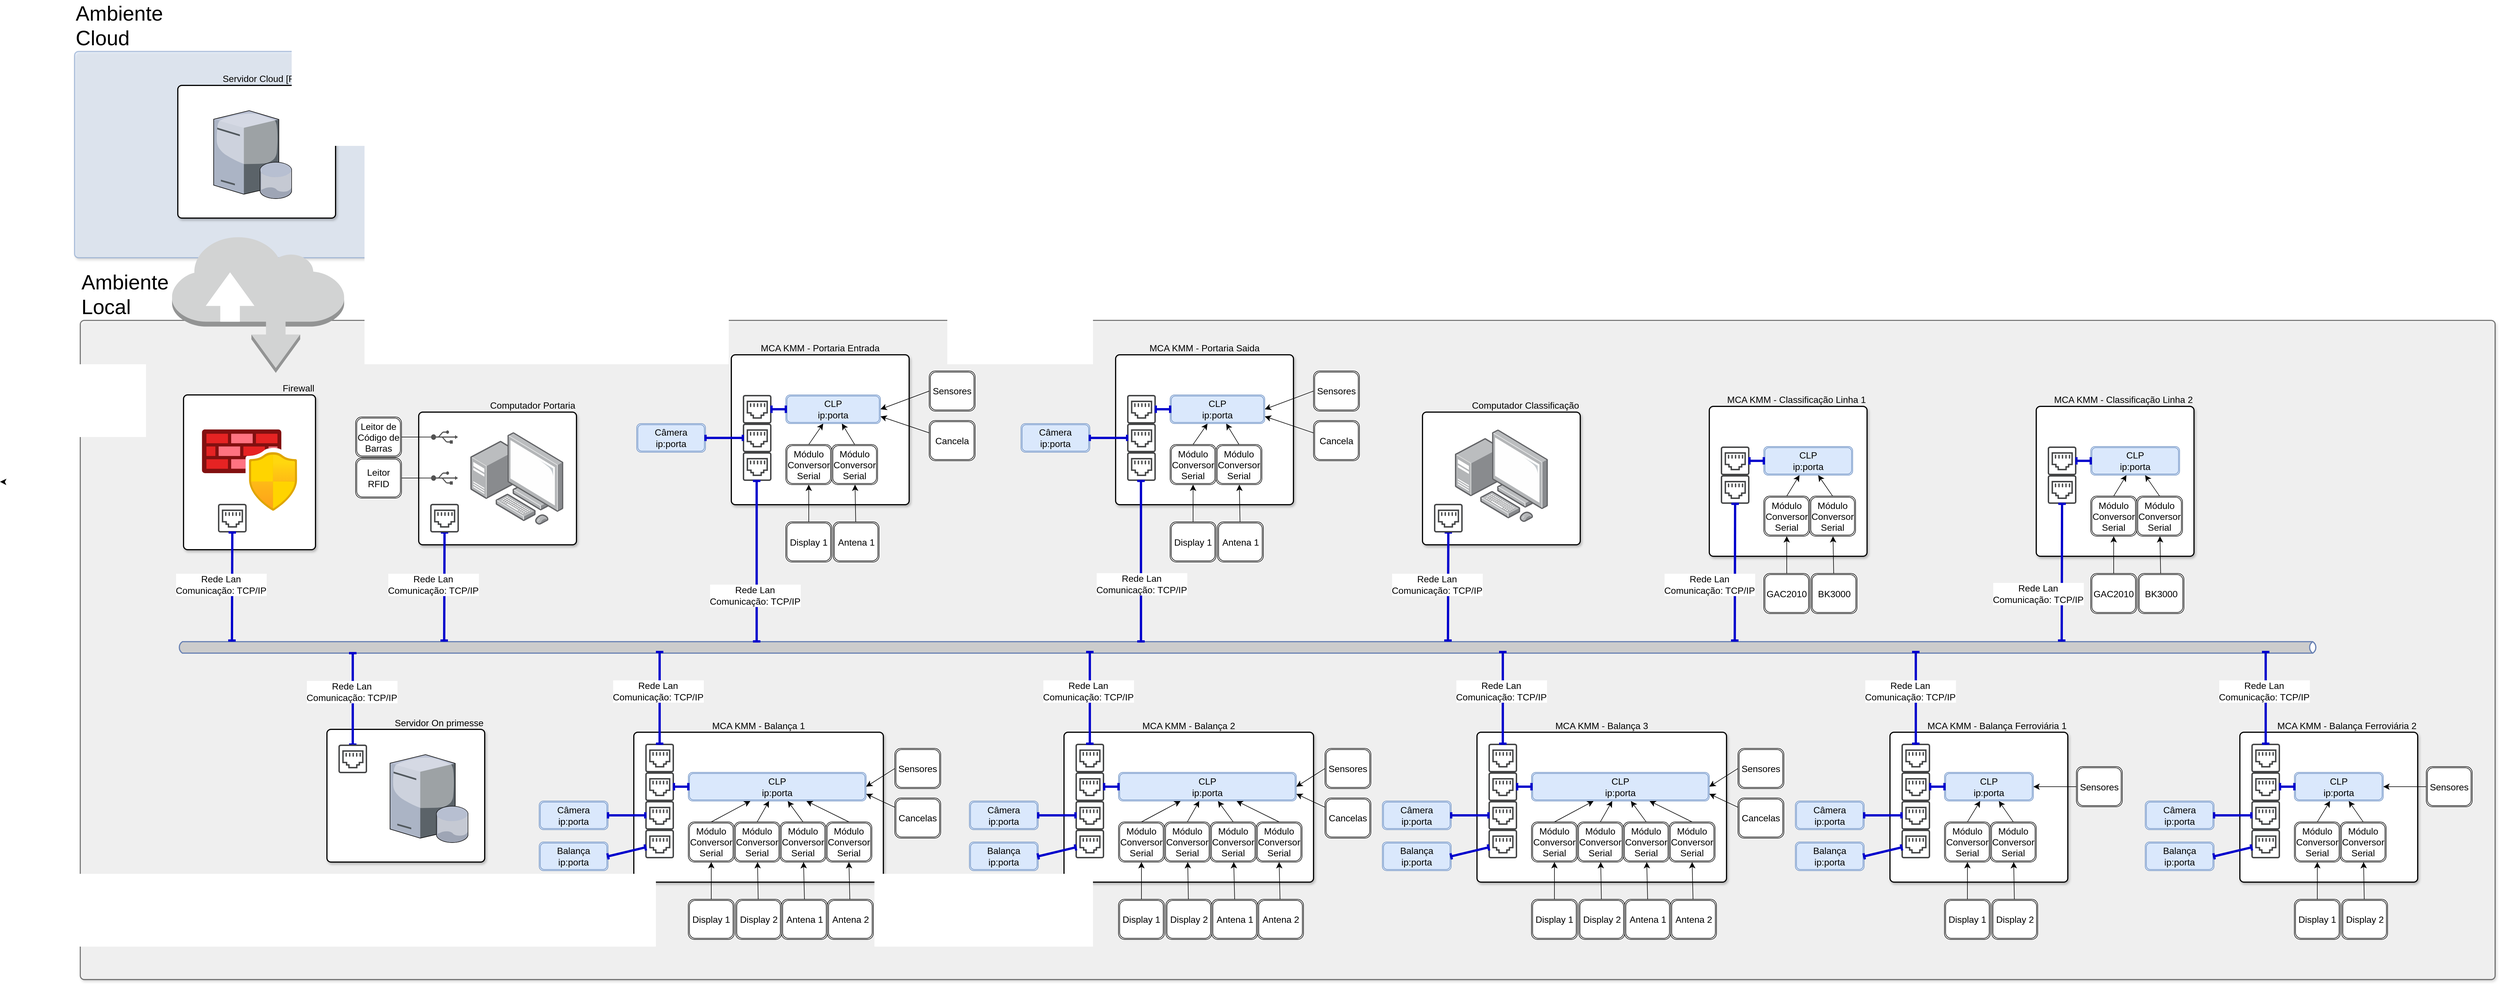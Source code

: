 <mxfile version="22.1.7" type="github">
  <diagram id="lfM2r0z6IKqFITUAFskK" name="Página-2">
    <mxGraphModel dx="1666" dy="1551" grid="1" gridSize="10" guides="1" tooltips="1" connect="1" arrows="1" fold="1" page="0" pageScale="1" pageWidth="827" pageHeight="1169" math="0" shadow="0">
      <root>
        <mxCell id="0" />
        <mxCell id="1" parent="0" />
        <mxCell id="RZGnPOqAcmDjlP5rCY_A-674" value="&lt;font style=&quot;font-size: 36px;&quot;&gt;Ambiente&lt;br&gt;Cloud&lt;br&gt;&lt;/font&gt;" style="rounded=1;whiteSpace=wrap;html=1;absoluteArcSize=1;arcSize=14;strokeWidth=2;fontSize=16;glass=0;shadow=1;labelBackgroundColor=none;labelPosition=center;verticalLabelPosition=top;align=left;verticalAlign=bottom;opacity=50;fillColor=#dae8fc;strokeColor=#6c8ebf;" parent="1" vertex="1">
          <mxGeometry x="420" y="-409.25" width="540" height="360" as="geometry" />
        </mxCell>
        <mxCell id="RZGnPOqAcmDjlP5rCY_A-678" value="Servidor Cloud [Read Only]" style="rounded=1;whiteSpace=wrap;html=1;absoluteArcSize=1;arcSize=14;strokeWidth=2;fontSize=16;glass=0;shadow=1;gradientColor=none;labelBackgroundColor=none;labelPosition=center;verticalLabelPosition=top;align=right;verticalAlign=bottom;" parent="1" vertex="1">
          <mxGeometry x="600" y="-350" width="275" height="231.5" as="geometry" />
        </mxCell>
        <mxCell id="RZGnPOqAcmDjlP5rCY_A-673" value="&lt;font style=&quot;font-size: 36px;&quot;&gt;Ambiente&lt;br&gt;Local&lt;br&gt;&lt;/font&gt;" style="rounded=1;whiteSpace=wrap;html=1;absoluteArcSize=1;arcSize=14;strokeWidth=2;fontSize=16;glass=0;shadow=1;gradientColor=none;labelBackgroundColor=none;labelPosition=center;verticalLabelPosition=top;align=left;verticalAlign=bottom;opacity=50;" parent="1" vertex="1">
          <mxGeometry x="430" y="60" width="4210" height="1150" as="geometry" />
        </mxCell>
        <mxCell id="RZGnPOqAcmDjlP5rCY_A-14" style="edgeStyle=none;curved=1;rounded=0;orthogonalLoop=1;jettySize=auto;html=1;fontSize=12;startSize=8;endSize=8;" parent="1" edge="1">
          <mxGeometry relative="1" as="geometry">
            <mxPoint x="290.0" y="341.5" as="targetPoint" />
            <mxPoint x="291.5" y="341.54" as="sourcePoint" />
          </mxGeometry>
        </mxCell>
        <mxCell id="RZGnPOqAcmDjlP5rCY_A-280" value="" style="html=1;outlineConnect=0;fillColor=#CCCCCC;strokeColor=#6881B3;gradientColor=none;gradientDirection=north;strokeWidth=2;shape=mxgraph.networks.bus;gradientColor=none;gradientDirection=north;fontColor=#ffffff;perimeter=backbonePerimeter;backboneSize=20;fontSize=16;" parent="1" vertex="1">
          <mxGeometry x="600" y="618.5" width="3730" height="24.09" as="geometry" />
        </mxCell>
        <mxCell id="RZGnPOqAcmDjlP5rCY_A-316" value="" style="group" parent="1" vertex="1" connectable="0">
          <mxGeometry x="1230" y="638.5" width="700" height="501.5" as="geometry" />
        </mxCell>
        <mxCell id="RZGnPOqAcmDjlP5rCY_A-107" value="&lt;font&gt;Câmera&lt;/font&gt;&lt;br&gt;&lt;font&gt;ip:porta&lt;/font&gt;" style="shape=ext;double=1;rounded=1;whiteSpace=wrap;html=1;fontSize=16;fillColor=#dae8fc;strokeColor=#6c8ebf;" parent="RZGnPOqAcmDjlP5rCY_A-316" vertex="1">
          <mxGeometry y="260" width="120" height="50" as="geometry" />
        </mxCell>
        <mxCell id="RZGnPOqAcmDjlP5rCY_A-108" value="&lt;font&gt;Balança&lt;/font&gt;&lt;br&gt;&lt;font&gt;ip:porta&lt;/font&gt;" style="shape=ext;double=1;rounded=1;whiteSpace=wrap;html=1;fontSize=16;fillColor=#dae8fc;strokeColor=#6c8ebf;" parent="RZGnPOqAcmDjlP5rCY_A-316" vertex="1">
          <mxGeometry y="331.5" width="120" height="50" as="geometry" />
        </mxCell>
        <mxCell id="RZGnPOqAcmDjlP5rCY_A-281" value="" style="group" parent="RZGnPOqAcmDjlP5rCY_A-316" vertex="1" connectable="0">
          <mxGeometry x="165" y="140" width="535" height="361.5" as="geometry" />
        </mxCell>
        <mxCell id="RZGnPOqAcmDjlP5rCY_A-73" value="MCA KMM - Balança 1" style="rounded=1;whiteSpace=wrap;html=1;absoluteArcSize=1;arcSize=14;strokeWidth=2;fontSize=16;glass=0;shadow=1;gradientColor=none;labelBackgroundColor=none;labelPosition=center;verticalLabelPosition=top;align=center;verticalAlign=bottom;" parent="RZGnPOqAcmDjlP5rCY_A-281" vertex="1">
          <mxGeometry width="435" height="261.5" as="geometry" />
        </mxCell>
        <mxCell id="RZGnPOqAcmDjlP5rCY_A-90" value="" style="sketch=0;pointerEvents=1;shadow=0;dashed=0;html=1;strokeColor=none;fillColor=#434445;aspect=fixed;labelPosition=center;verticalLabelPosition=bottom;verticalAlign=top;align=center;outlineConnect=0;shape=mxgraph.vvd.ethernet_port;fontSize=16;" parent="RZGnPOqAcmDjlP5rCY_A-281" vertex="1">
          <mxGeometry x="20" y="20" width="50" height="50" as="geometry" />
        </mxCell>
        <mxCell id="RZGnPOqAcmDjlP5rCY_A-91" value="" style="sketch=0;pointerEvents=1;shadow=0;dashed=0;html=1;strokeColor=none;fillColor=#434445;aspect=fixed;labelPosition=center;verticalLabelPosition=bottom;verticalAlign=top;align=center;outlineConnect=0;shape=mxgraph.vvd.ethernet_port;fontSize=16;" parent="RZGnPOqAcmDjlP5rCY_A-281" vertex="1">
          <mxGeometry x="20" y="70" width="50" height="50" as="geometry" />
        </mxCell>
        <mxCell id="RZGnPOqAcmDjlP5rCY_A-92" value="" style="sketch=0;pointerEvents=1;shadow=0;dashed=0;html=1;strokeColor=none;fillColor=#434445;aspect=fixed;labelPosition=center;verticalLabelPosition=bottom;verticalAlign=top;align=center;outlineConnect=0;shape=mxgraph.vvd.ethernet_port;fontSize=16;" parent="RZGnPOqAcmDjlP5rCY_A-281" vertex="1">
          <mxGeometry x="20" y="120" width="50" height="50" as="geometry" />
        </mxCell>
        <mxCell id="RZGnPOqAcmDjlP5rCY_A-93" value="" style="sketch=0;pointerEvents=1;shadow=0;dashed=0;html=1;strokeColor=none;fillColor=#434445;aspect=fixed;labelPosition=center;verticalLabelPosition=bottom;verticalAlign=top;align=center;outlineConnect=0;shape=mxgraph.vvd.ethernet_port;fontSize=16;" parent="RZGnPOqAcmDjlP5rCY_A-281" vertex="1">
          <mxGeometry x="20" y="170" width="50" height="50" as="geometry" />
        </mxCell>
        <mxCell id="RZGnPOqAcmDjlP5rCY_A-106" value="CLP&lt;br&gt;&lt;font&gt;ip:porta&lt;/font&gt;" style="shape=ext;double=1;rounded=1;whiteSpace=wrap;html=1;fontSize=16;fillColor=#dae8fc;strokeColor=#6c8ebf;" parent="RZGnPOqAcmDjlP5rCY_A-281" vertex="1">
          <mxGeometry x="95" y="70" width="310" height="50" as="geometry" />
        </mxCell>
        <mxCell id="RZGnPOqAcmDjlP5rCY_A-76" style="edgeStyle=none;curved=1;rounded=0;orthogonalLoop=1;jettySize=auto;html=1;fontSize=12;startSize=8;endSize=8;endArrow=baseDash;endFill=0;startArrow=baseDash;startFill=0;strokeWidth=4;strokeColor=#0000CC;exitX=0;exitY=0.5;exitDx=0;exitDy=0;" parent="RZGnPOqAcmDjlP5rCY_A-281" source="RZGnPOqAcmDjlP5rCY_A-106" target="RZGnPOqAcmDjlP5rCY_A-91" edge="1">
          <mxGeometry relative="1" as="geometry" />
        </mxCell>
        <mxCell id="RZGnPOqAcmDjlP5rCY_A-116" style="edgeStyle=none;curved=1;rounded=0;orthogonalLoop=1;jettySize=auto;html=1;exitX=0.5;exitY=0;exitDx=0;exitDy=0;fontSize=12;startSize=8;endSize=8;" parent="RZGnPOqAcmDjlP5rCY_A-281" source="RZGnPOqAcmDjlP5rCY_A-111" target="RZGnPOqAcmDjlP5rCY_A-106" edge="1">
          <mxGeometry relative="1" as="geometry" />
        </mxCell>
        <mxCell id="RZGnPOqAcmDjlP5rCY_A-111" value="&lt;font&gt;Módulo Conversor Serial&lt;/font&gt;&lt;br&gt;" style="shape=ext;double=1;rounded=1;whiteSpace=wrap;html=1;fontSize=16;" parent="RZGnPOqAcmDjlP5rCY_A-281" vertex="1">
          <mxGeometry x="95" y="156.5" width="80" height="70" as="geometry" />
        </mxCell>
        <mxCell id="RZGnPOqAcmDjlP5rCY_A-117" style="edgeStyle=none;curved=1;rounded=0;orthogonalLoop=1;jettySize=auto;html=1;exitX=0.5;exitY=0;exitDx=0;exitDy=0;fontSize=12;startSize=8;endSize=8;" parent="RZGnPOqAcmDjlP5rCY_A-281" source="RZGnPOqAcmDjlP5rCY_A-113" target="RZGnPOqAcmDjlP5rCY_A-106" edge="1">
          <mxGeometry relative="1" as="geometry" />
        </mxCell>
        <mxCell id="RZGnPOqAcmDjlP5rCY_A-113" value="&lt;font&gt;Módulo Conversor Serial&lt;/font&gt;&lt;br&gt;" style="shape=ext;double=1;rounded=1;whiteSpace=wrap;html=1;fontSize=16;" parent="RZGnPOqAcmDjlP5rCY_A-281" vertex="1">
          <mxGeometry x="175" y="156.5" width="80" height="70" as="geometry" />
        </mxCell>
        <mxCell id="RZGnPOqAcmDjlP5rCY_A-118" style="edgeStyle=none;curved=1;rounded=0;orthogonalLoop=1;jettySize=auto;html=1;exitX=0.5;exitY=0;exitDx=0;exitDy=0;fontSize=12;startSize=8;endSize=8;" parent="RZGnPOqAcmDjlP5rCY_A-281" source="RZGnPOqAcmDjlP5rCY_A-114" target="RZGnPOqAcmDjlP5rCY_A-106" edge="1">
          <mxGeometry relative="1" as="geometry" />
        </mxCell>
        <mxCell id="RZGnPOqAcmDjlP5rCY_A-114" value="&lt;font&gt;Módulo Conversor Serial&lt;/font&gt;&lt;br&gt;" style="shape=ext;double=1;rounded=1;whiteSpace=wrap;html=1;fontSize=16;" parent="RZGnPOqAcmDjlP5rCY_A-281" vertex="1">
          <mxGeometry x="255" y="156.5" width="80" height="70" as="geometry" />
        </mxCell>
        <mxCell id="RZGnPOqAcmDjlP5rCY_A-119" style="edgeStyle=none;curved=1;rounded=0;orthogonalLoop=1;jettySize=auto;html=1;exitX=0.5;exitY=0;exitDx=0;exitDy=0;fontSize=12;startSize=8;endSize=8;" parent="RZGnPOqAcmDjlP5rCY_A-281" source="RZGnPOqAcmDjlP5rCY_A-115" target="RZGnPOqAcmDjlP5rCY_A-106" edge="1">
          <mxGeometry relative="1" as="geometry" />
        </mxCell>
        <mxCell id="RZGnPOqAcmDjlP5rCY_A-115" value="&lt;font&gt;Módulo Conversor Serial&lt;/font&gt;&lt;br&gt;" style="shape=ext;double=1;rounded=1;whiteSpace=wrap;html=1;fontSize=16;" parent="RZGnPOqAcmDjlP5rCY_A-281" vertex="1">
          <mxGeometry x="335" y="156.5" width="80" height="70" as="geometry" />
        </mxCell>
        <mxCell id="RZGnPOqAcmDjlP5rCY_A-121" style="edgeStyle=none;curved=1;rounded=0;orthogonalLoop=1;jettySize=auto;html=1;exitX=0.5;exitY=0;exitDx=0;exitDy=0;entryX=0.5;entryY=1;entryDx=0;entryDy=0;fontSize=12;startSize=8;endSize=8;" parent="RZGnPOqAcmDjlP5rCY_A-281" source="RZGnPOqAcmDjlP5rCY_A-120" target="RZGnPOqAcmDjlP5rCY_A-111" edge="1">
          <mxGeometry relative="1" as="geometry" />
        </mxCell>
        <mxCell id="RZGnPOqAcmDjlP5rCY_A-120" value="&lt;font&gt;Display 1&lt;/font&gt;" style="shape=ext;double=1;rounded=1;whiteSpace=wrap;html=1;fontSize=16;" parent="RZGnPOqAcmDjlP5rCY_A-281" vertex="1">
          <mxGeometry x="95" y="291.5" width="80" height="70" as="geometry" />
        </mxCell>
        <mxCell id="RZGnPOqAcmDjlP5rCY_A-124" style="edgeStyle=none;curved=1;rounded=0;orthogonalLoop=1;jettySize=auto;html=1;fontSize=12;startSize=8;endSize=8;" parent="RZGnPOqAcmDjlP5rCY_A-281" source="RZGnPOqAcmDjlP5rCY_A-122" target="RZGnPOqAcmDjlP5rCY_A-113" edge="1">
          <mxGeometry relative="1" as="geometry" />
        </mxCell>
        <mxCell id="RZGnPOqAcmDjlP5rCY_A-122" value="&lt;font&gt;Display 2&lt;/font&gt;" style="shape=ext;double=1;rounded=1;whiteSpace=wrap;html=1;fontSize=16;" parent="RZGnPOqAcmDjlP5rCY_A-281" vertex="1">
          <mxGeometry x="177.5" y="291.5" width="80" height="70" as="geometry" />
        </mxCell>
        <mxCell id="RZGnPOqAcmDjlP5rCY_A-127" style="edgeStyle=none;curved=1;rounded=0;orthogonalLoop=1;jettySize=auto;html=1;exitX=0.5;exitY=0;exitDx=0;exitDy=0;fontSize=12;startSize=8;endSize=8;" parent="RZGnPOqAcmDjlP5rCY_A-281" source="RZGnPOqAcmDjlP5rCY_A-125" target="RZGnPOqAcmDjlP5rCY_A-114" edge="1">
          <mxGeometry relative="1" as="geometry" />
        </mxCell>
        <mxCell id="RZGnPOqAcmDjlP5rCY_A-125" value="&lt;font&gt;Antena 1&lt;/font&gt;" style="shape=ext;double=1;rounded=1;whiteSpace=wrap;html=1;fontSize=16;" parent="RZGnPOqAcmDjlP5rCY_A-281" vertex="1">
          <mxGeometry x="257.5" y="291.5" width="80" height="70" as="geometry" />
        </mxCell>
        <mxCell id="RZGnPOqAcmDjlP5rCY_A-129" style="edgeStyle=none;curved=1;rounded=0;orthogonalLoop=1;jettySize=auto;html=1;entryX=0.5;entryY=1;entryDx=0;entryDy=0;fontSize=12;startSize=8;endSize=8;" parent="RZGnPOqAcmDjlP5rCY_A-281" source="RZGnPOqAcmDjlP5rCY_A-128" target="RZGnPOqAcmDjlP5rCY_A-115" edge="1">
          <mxGeometry relative="1" as="geometry" />
        </mxCell>
        <mxCell id="RZGnPOqAcmDjlP5rCY_A-128" value="&lt;font&gt;Antena 2&lt;/font&gt;" style="shape=ext;double=1;rounded=1;whiteSpace=wrap;html=1;fontSize=16;" parent="RZGnPOqAcmDjlP5rCY_A-281" vertex="1">
          <mxGeometry x="337.5" y="291.5" width="80" height="70" as="geometry" />
        </mxCell>
        <mxCell id="RZGnPOqAcmDjlP5rCY_A-132" style="edgeStyle=none;curved=1;rounded=0;orthogonalLoop=1;jettySize=auto;html=1;exitX=0;exitY=0.5;exitDx=0;exitDy=0;fontSize=12;startSize=8;endSize=8;entryX=1;entryY=0.5;entryDx=0;entryDy=0;" parent="RZGnPOqAcmDjlP5rCY_A-281" source="RZGnPOqAcmDjlP5rCY_A-130" target="RZGnPOqAcmDjlP5rCY_A-106" edge="1">
          <mxGeometry relative="1" as="geometry">
            <mxPoint x="405" y="81.5" as="targetPoint" />
          </mxGeometry>
        </mxCell>
        <mxCell id="RZGnPOqAcmDjlP5rCY_A-130" value="&lt;font&gt;Sensores&lt;/font&gt;" style="shape=ext;double=1;rounded=1;whiteSpace=wrap;html=1;fontSize=16;" parent="RZGnPOqAcmDjlP5rCY_A-281" vertex="1">
          <mxGeometry x="455" y="28.25" width="80" height="70" as="geometry" />
        </mxCell>
        <mxCell id="RZGnPOqAcmDjlP5rCY_A-131" style="edgeStyle=none;curved=1;rounded=0;orthogonalLoop=1;jettySize=auto;html=1;exitX=1;exitY=0.25;exitDx=0;exitDy=0;fontSize=12;startSize=8;endSize=8;" parent="RZGnPOqAcmDjlP5rCY_A-281" source="RZGnPOqAcmDjlP5rCY_A-106" target="RZGnPOqAcmDjlP5rCY_A-106" edge="1">
          <mxGeometry relative="1" as="geometry" />
        </mxCell>
        <mxCell id="RZGnPOqAcmDjlP5rCY_A-134" style="edgeStyle=none;curved=1;rounded=0;orthogonalLoop=1;jettySize=auto;html=1;entryX=1;entryY=0.75;entryDx=0;entryDy=0;fontSize=12;startSize=8;endSize=8;" parent="RZGnPOqAcmDjlP5rCY_A-281" source="RZGnPOqAcmDjlP5rCY_A-133" target="RZGnPOqAcmDjlP5rCY_A-106" edge="1">
          <mxGeometry relative="1" as="geometry" />
        </mxCell>
        <mxCell id="RZGnPOqAcmDjlP5rCY_A-133" value="&lt;font&gt;Cancelas&lt;/font&gt;" style="shape=ext;double=1;rounded=1;whiteSpace=wrap;html=1;fontSize=16;" parent="RZGnPOqAcmDjlP5rCY_A-281" vertex="1">
          <mxGeometry x="455" y="114.75" width="80" height="70" as="geometry" />
        </mxCell>
        <mxCell id="RZGnPOqAcmDjlP5rCY_A-84" style="edgeStyle=none;curved=1;rounded=0;orthogonalLoop=1;jettySize=auto;html=1;fontSize=12;fontColor=#0000CC;strokeWidth=4;strokeColor=#0000CC;endArrow=baseDash;endFill=0;startArrow=baseDash;startFill=0;exitX=1;exitY=0.5;exitDx=0;exitDy=0;" parent="RZGnPOqAcmDjlP5rCY_A-316" source="RZGnPOqAcmDjlP5rCY_A-107" target="RZGnPOqAcmDjlP5rCY_A-92" edge="1">
          <mxGeometry relative="1" as="geometry">
            <mxPoint x="75.0" y="250.385" as="sourcePoint" />
          </mxGeometry>
        </mxCell>
        <mxCell id="RZGnPOqAcmDjlP5rCY_A-74" style="rounded=0;orthogonalLoop=1;jettySize=auto;html=1;fontSize=12;strokeColor=#0000CC;strokeWidth=4;endArrow=baseDash;endFill=0;startArrow=baseDash;startFill=0;exitX=1;exitY=0.5;exitDx=0;exitDy=0;" parent="RZGnPOqAcmDjlP5rCY_A-316" source="RZGnPOqAcmDjlP5rCY_A-108" target="RZGnPOqAcmDjlP5rCY_A-93" edge="1">
          <mxGeometry relative="1" as="geometry">
            <mxPoint x="120.0" y="369.054" as="sourcePoint" />
          </mxGeometry>
        </mxCell>
        <mxCell id="RZGnPOqAcmDjlP5rCY_A-96" style="edgeStyle=none;curved=1;rounded=0;orthogonalLoop=1;jettySize=auto;html=1;fontSize=12;startSize=8;endSize=8;strokeWidth=4;strokeColor=#0000CC;endArrow=baseDash;endFill=0;startArrow=baseDash;startFill=0;" parent="RZGnPOqAcmDjlP5rCY_A-316" target="RZGnPOqAcmDjlP5rCY_A-90" edge="1">
          <mxGeometry relative="1" as="geometry">
            <mxPoint x="210" as="sourcePoint" />
          </mxGeometry>
        </mxCell>
        <mxCell id="RZGnPOqAcmDjlP5rCY_A-206" value="Rede Lan&lt;br style=&quot;border-color: var(--border-color);&quot;&gt;Comunicação: TCP/IP" style="edgeLabel;html=1;align=center;verticalAlign=middle;resizable=0;points=[];fontSize=16;" parent="RZGnPOqAcmDjlP5rCY_A-96" vertex="1" connectable="0">
          <mxGeometry x="-0.143" y="-3" relative="1" as="geometry">
            <mxPoint as="offset" />
          </mxGeometry>
        </mxCell>
        <mxCell id="RZGnPOqAcmDjlP5rCY_A-317" value="" style="group" parent="1" vertex="1" connectable="0">
          <mxGeometry x="1980" y="638.5" width="700" height="501.5" as="geometry" />
        </mxCell>
        <mxCell id="RZGnPOqAcmDjlP5rCY_A-320" value="&lt;font&gt;Câmera&lt;/font&gt;&lt;br&gt;&lt;font&gt;ip:porta&lt;/font&gt;" style="shape=ext;double=1;rounded=1;whiteSpace=wrap;html=1;fontSize=16;fillColor=#dae8fc;strokeColor=#6c8ebf;" parent="RZGnPOqAcmDjlP5rCY_A-317" vertex="1">
          <mxGeometry y="260" width="120" height="50" as="geometry" />
        </mxCell>
        <mxCell id="RZGnPOqAcmDjlP5rCY_A-321" value="&lt;font&gt;Balança&lt;/font&gt;&lt;br&gt;&lt;font&gt;ip:porta&lt;/font&gt;" style="shape=ext;double=1;rounded=1;whiteSpace=wrap;html=1;fontSize=16;fillColor=#dae8fc;strokeColor=#6c8ebf;" parent="RZGnPOqAcmDjlP5rCY_A-317" vertex="1">
          <mxGeometry y="331.5" width="120" height="50" as="geometry" />
        </mxCell>
        <mxCell id="RZGnPOqAcmDjlP5rCY_A-322" value="" style="group" parent="RZGnPOqAcmDjlP5rCY_A-317" vertex="1" connectable="0">
          <mxGeometry x="165" y="140" width="535" height="361.5" as="geometry" />
        </mxCell>
        <mxCell id="RZGnPOqAcmDjlP5rCY_A-323" value="MCA KMM - Balança 2" style="rounded=1;whiteSpace=wrap;html=1;absoluteArcSize=1;arcSize=14;strokeWidth=2;fontSize=16;glass=0;shadow=1;gradientColor=none;labelBackgroundColor=none;labelPosition=center;verticalLabelPosition=top;align=center;verticalAlign=bottom;" parent="RZGnPOqAcmDjlP5rCY_A-322" vertex="1">
          <mxGeometry width="435" height="261.5" as="geometry" />
        </mxCell>
        <mxCell id="RZGnPOqAcmDjlP5rCY_A-324" value="" style="sketch=0;pointerEvents=1;shadow=0;dashed=0;html=1;strokeColor=none;fillColor=#434445;aspect=fixed;labelPosition=center;verticalLabelPosition=bottom;verticalAlign=top;align=center;outlineConnect=0;shape=mxgraph.vvd.ethernet_port;fontSize=16;" parent="RZGnPOqAcmDjlP5rCY_A-322" vertex="1">
          <mxGeometry x="20" y="20" width="50" height="50" as="geometry" />
        </mxCell>
        <mxCell id="RZGnPOqAcmDjlP5rCY_A-325" value="" style="sketch=0;pointerEvents=1;shadow=0;dashed=0;html=1;strokeColor=none;fillColor=#434445;aspect=fixed;labelPosition=center;verticalLabelPosition=bottom;verticalAlign=top;align=center;outlineConnect=0;shape=mxgraph.vvd.ethernet_port;fontSize=16;" parent="RZGnPOqAcmDjlP5rCY_A-322" vertex="1">
          <mxGeometry x="20" y="70" width="50" height="50" as="geometry" />
        </mxCell>
        <mxCell id="RZGnPOqAcmDjlP5rCY_A-326" value="" style="sketch=0;pointerEvents=1;shadow=0;dashed=0;html=1;strokeColor=none;fillColor=#434445;aspect=fixed;labelPosition=center;verticalLabelPosition=bottom;verticalAlign=top;align=center;outlineConnect=0;shape=mxgraph.vvd.ethernet_port;fontSize=16;" parent="RZGnPOqAcmDjlP5rCY_A-322" vertex="1">
          <mxGeometry x="20" y="120" width="50" height="50" as="geometry" />
        </mxCell>
        <mxCell id="RZGnPOqAcmDjlP5rCY_A-327" value="" style="sketch=0;pointerEvents=1;shadow=0;dashed=0;html=1;strokeColor=none;fillColor=#434445;aspect=fixed;labelPosition=center;verticalLabelPosition=bottom;verticalAlign=top;align=center;outlineConnect=0;shape=mxgraph.vvd.ethernet_port;fontSize=16;" parent="RZGnPOqAcmDjlP5rCY_A-322" vertex="1">
          <mxGeometry x="20" y="170" width="50" height="50" as="geometry" />
        </mxCell>
        <mxCell id="RZGnPOqAcmDjlP5rCY_A-328" value="CLP&lt;br&gt;&lt;font&gt;ip:porta&lt;/font&gt;" style="shape=ext;double=1;rounded=1;whiteSpace=wrap;html=1;fontSize=16;fillColor=#dae8fc;strokeColor=#6c8ebf;" parent="RZGnPOqAcmDjlP5rCY_A-322" vertex="1">
          <mxGeometry x="95" y="70" width="310" height="50" as="geometry" />
        </mxCell>
        <mxCell id="RZGnPOqAcmDjlP5rCY_A-329" style="edgeStyle=none;curved=1;rounded=0;orthogonalLoop=1;jettySize=auto;html=1;fontSize=12;startSize=8;endSize=8;endArrow=baseDash;endFill=0;startArrow=baseDash;startFill=0;strokeWidth=4;strokeColor=#0000CC;exitX=0;exitY=0.5;exitDx=0;exitDy=0;" parent="RZGnPOqAcmDjlP5rCY_A-322" source="RZGnPOqAcmDjlP5rCY_A-328" target="RZGnPOqAcmDjlP5rCY_A-325" edge="1">
          <mxGeometry relative="1" as="geometry" />
        </mxCell>
        <mxCell id="RZGnPOqAcmDjlP5rCY_A-330" style="edgeStyle=none;curved=1;rounded=0;orthogonalLoop=1;jettySize=auto;html=1;exitX=0.5;exitY=0;exitDx=0;exitDy=0;fontSize=12;startSize=8;endSize=8;" parent="RZGnPOqAcmDjlP5rCY_A-322" source="RZGnPOqAcmDjlP5rCY_A-331" target="RZGnPOqAcmDjlP5rCY_A-328" edge="1">
          <mxGeometry relative="1" as="geometry" />
        </mxCell>
        <mxCell id="RZGnPOqAcmDjlP5rCY_A-331" value="&lt;font&gt;Módulo Conversor Serial&lt;/font&gt;&lt;br&gt;" style="shape=ext;double=1;rounded=1;whiteSpace=wrap;html=1;fontSize=16;" parent="RZGnPOqAcmDjlP5rCY_A-322" vertex="1">
          <mxGeometry x="95" y="156.5" width="80" height="70" as="geometry" />
        </mxCell>
        <mxCell id="RZGnPOqAcmDjlP5rCY_A-332" style="edgeStyle=none;curved=1;rounded=0;orthogonalLoop=1;jettySize=auto;html=1;exitX=0.5;exitY=0;exitDx=0;exitDy=0;fontSize=12;startSize=8;endSize=8;" parent="RZGnPOqAcmDjlP5rCY_A-322" source="RZGnPOqAcmDjlP5rCY_A-333" target="RZGnPOqAcmDjlP5rCY_A-328" edge="1">
          <mxGeometry relative="1" as="geometry" />
        </mxCell>
        <mxCell id="RZGnPOqAcmDjlP5rCY_A-333" value="&lt;font&gt;Módulo Conversor Serial&lt;/font&gt;&lt;br&gt;" style="shape=ext;double=1;rounded=1;whiteSpace=wrap;html=1;fontSize=16;" parent="RZGnPOqAcmDjlP5rCY_A-322" vertex="1">
          <mxGeometry x="175" y="156.5" width="80" height="70" as="geometry" />
        </mxCell>
        <mxCell id="RZGnPOqAcmDjlP5rCY_A-334" style="edgeStyle=none;curved=1;rounded=0;orthogonalLoop=1;jettySize=auto;html=1;exitX=0.5;exitY=0;exitDx=0;exitDy=0;fontSize=12;startSize=8;endSize=8;" parent="RZGnPOqAcmDjlP5rCY_A-322" source="RZGnPOqAcmDjlP5rCY_A-335" target="RZGnPOqAcmDjlP5rCY_A-328" edge="1">
          <mxGeometry relative="1" as="geometry" />
        </mxCell>
        <mxCell id="RZGnPOqAcmDjlP5rCY_A-335" value="&lt;font&gt;Módulo Conversor Serial&lt;/font&gt;&lt;br&gt;" style="shape=ext;double=1;rounded=1;whiteSpace=wrap;html=1;fontSize=16;" parent="RZGnPOqAcmDjlP5rCY_A-322" vertex="1">
          <mxGeometry x="255" y="156.5" width="80" height="70" as="geometry" />
        </mxCell>
        <mxCell id="RZGnPOqAcmDjlP5rCY_A-336" style="edgeStyle=none;curved=1;rounded=0;orthogonalLoop=1;jettySize=auto;html=1;exitX=0.5;exitY=0;exitDx=0;exitDy=0;fontSize=12;startSize=8;endSize=8;" parent="RZGnPOqAcmDjlP5rCY_A-322" source="RZGnPOqAcmDjlP5rCY_A-337" target="RZGnPOqAcmDjlP5rCY_A-328" edge="1">
          <mxGeometry relative="1" as="geometry" />
        </mxCell>
        <mxCell id="RZGnPOqAcmDjlP5rCY_A-337" value="&lt;font&gt;Módulo Conversor Serial&lt;/font&gt;&lt;br&gt;" style="shape=ext;double=1;rounded=1;whiteSpace=wrap;html=1;fontSize=16;" parent="RZGnPOqAcmDjlP5rCY_A-322" vertex="1">
          <mxGeometry x="335" y="156.5" width="80" height="70" as="geometry" />
        </mxCell>
        <mxCell id="RZGnPOqAcmDjlP5rCY_A-338" style="edgeStyle=none;curved=1;rounded=0;orthogonalLoop=1;jettySize=auto;html=1;exitX=0.5;exitY=0;exitDx=0;exitDy=0;entryX=0.5;entryY=1;entryDx=0;entryDy=0;fontSize=12;startSize=8;endSize=8;" parent="RZGnPOqAcmDjlP5rCY_A-322" source="RZGnPOqAcmDjlP5rCY_A-339" target="RZGnPOqAcmDjlP5rCY_A-331" edge="1">
          <mxGeometry relative="1" as="geometry" />
        </mxCell>
        <mxCell id="RZGnPOqAcmDjlP5rCY_A-339" value="&lt;font&gt;Display 1&lt;/font&gt;" style="shape=ext;double=1;rounded=1;whiteSpace=wrap;html=1;fontSize=16;" parent="RZGnPOqAcmDjlP5rCY_A-322" vertex="1">
          <mxGeometry x="95" y="291.5" width="80" height="70" as="geometry" />
        </mxCell>
        <mxCell id="RZGnPOqAcmDjlP5rCY_A-340" style="edgeStyle=none;curved=1;rounded=0;orthogonalLoop=1;jettySize=auto;html=1;fontSize=12;startSize=8;endSize=8;" parent="RZGnPOqAcmDjlP5rCY_A-322" source="RZGnPOqAcmDjlP5rCY_A-341" target="RZGnPOqAcmDjlP5rCY_A-333" edge="1">
          <mxGeometry relative="1" as="geometry" />
        </mxCell>
        <mxCell id="RZGnPOqAcmDjlP5rCY_A-341" value="&lt;font&gt;Display 2&lt;/font&gt;" style="shape=ext;double=1;rounded=1;whiteSpace=wrap;html=1;fontSize=16;" parent="RZGnPOqAcmDjlP5rCY_A-322" vertex="1">
          <mxGeometry x="177.5" y="291.5" width="80" height="70" as="geometry" />
        </mxCell>
        <mxCell id="RZGnPOqAcmDjlP5rCY_A-342" style="edgeStyle=none;curved=1;rounded=0;orthogonalLoop=1;jettySize=auto;html=1;exitX=0.5;exitY=0;exitDx=0;exitDy=0;fontSize=12;startSize=8;endSize=8;" parent="RZGnPOqAcmDjlP5rCY_A-322" source="RZGnPOqAcmDjlP5rCY_A-343" target="RZGnPOqAcmDjlP5rCY_A-335" edge="1">
          <mxGeometry relative="1" as="geometry" />
        </mxCell>
        <mxCell id="RZGnPOqAcmDjlP5rCY_A-343" value="&lt;font&gt;Antena 1&lt;/font&gt;" style="shape=ext;double=1;rounded=1;whiteSpace=wrap;html=1;fontSize=16;" parent="RZGnPOqAcmDjlP5rCY_A-322" vertex="1">
          <mxGeometry x="257.5" y="291.5" width="80" height="70" as="geometry" />
        </mxCell>
        <mxCell id="RZGnPOqAcmDjlP5rCY_A-344" style="edgeStyle=none;curved=1;rounded=0;orthogonalLoop=1;jettySize=auto;html=1;entryX=0.5;entryY=1;entryDx=0;entryDy=0;fontSize=12;startSize=8;endSize=8;" parent="RZGnPOqAcmDjlP5rCY_A-322" source="RZGnPOqAcmDjlP5rCY_A-345" target="RZGnPOqAcmDjlP5rCY_A-337" edge="1">
          <mxGeometry relative="1" as="geometry" />
        </mxCell>
        <mxCell id="RZGnPOqAcmDjlP5rCY_A-345" value="&lt;font&gt;Antena 2&lt;/font&gt;" style="shape=ext;double=1;rounded=1;whiteSpace=wrap;html=1;fontSize=16;" parent="RZGnPOqAcmDjlP5rCY_A-322" vertex="1">
          <mxGeometry x="337.5" y="291.5" width="80" height="70" as="geometry" />
        </mxCell>
        <mxCell id="RZGnPOqAcmDjlP5rCY_A-346" style="edgeStyle=none;curved=1;rounded=0;orthogonalLoop=1;jettySize=auto;html=1;exitX=0;exitY=0.5;exitDx=0;exitDy=0;fontSize=12;startSize=8;endSize=8;entryX=1;entryY=0.5;entryDx=0;entryDy=0;" parent="RZGnPOqAcmDjlP5rCY_A-322" source="RZGnPOqAcmDjlP5rCY_A-347" target="RZGnPOqAcmDjlP5rCY_A-328" edge="1">
          <mxGeometry relative="1" as="geometry">
            <mxPoint x="405" y="81.5" as="targetPoint" />
          </mxGeometry>
        </mxCell>
        <mxCell id="RZGnPOqAcmDjlP5rCY_A-347" value="&lt;font&gt;Sensores&lt;/font&gt;" style="shape=ext;double=1;rounded=1;whiteSpace=wrap;html=1;fontSize=16;" parent="RZGnPOqAcmDjlP5rCY_A-322" vertex="1">
          <mxGeometry x="455" y="28.25" width="80" height="70" as="geometry" />
        </mxCell>
        <mxCell id="RZGnPOqAcmDjlP5rCY_A-348" style="edgeStyle=none;curved=1;rounded=0;orthogonalLoop=1;jettySize=auto;html=1;exitX=1;exitY=0.25;exitDx=0;exitDy=0;fontSize=12;startSize=8;endSize=8;" parent="RZGnPOqAcmDjlP5rCY_A-322" source="RZGnPOqAcmDjlP5rCY_A-328" target="RZGnPOqAcmDjlP5rCY_A-328" edge="1">
          <mxGeometry relative="1" as="geometry" />
        </mxCell>
        <mxCell id="RZGnPOqAcmDjlP5rCY_A-349" style="edgeStyle=none;curved=1;rounded=0;orthogonalLoop=1;jettySize=auto;html=1;entryX=1;entryY=0.75;entryDx=0;entryDy=0;fontSize=12;startSize=8;endSize=8;" parent="RZGnPOqAcmDjlP5rCY_A-322" source="RZGnPOqAcmDjlP5rCY_A-350" target="RZGnPOqAcmDjlP5rCY_A-328" edge="1">
          <mxGeometry relative="1" as="geometry" />
        </mxCell>
        <mxCell id="RZGnPOqAcmDjlP5rCY_A-350" value="&lt;font&gt;Cancelas&lt;/font&gt;" style="shape=ext;double=1;rounded=1;whiteSpace=wrap;html=1;fontSize=16;" parent="RZGnPOqAcmDjlP5rCY_A-322" vertex="1">
          <mxGeometry x="455" y="114.75" width="80" height="70" as="geometry" />
        </mxCell>
        <mxCell id="RZGnPOqAcmDjlP5rCY_A-351" style="edgeStyle=none;curved=1;rounded=0;orthogonalLoop=1;jettySize=auto;html=1;fontSize=12;fontColor=#0000CC;strokeWidth=4;strokeColor=#0000CC;endArrow=baseDash;endFill=0;startArrow=baseDash;startFill=0;exitX=1;exitY=0.5;exitDx=0;exitDy=0;" parent="RZGnPOqAcmDjlP5rCY_A-317" source="RZGnPOqAcmDjlP5rCY_A-320" target="RZGnPOqAcmDjlP5rCY_A-326" edge="1">
          <mxGeometry relative="1" as="geometry">
            <mxPoint x="75.0" y="250.385" as="sourcePoint" />
          </mxGeometry>
        </mxCell>
        <mxCell id="RZGnPOqAcmDjlP5rCY_A-352" style="rounded=0;orthogonalLoop=1;jettySize=auto;html=1;fontSize=12;strokeColor=#0000CC;strokeWidth=4;endArrow=baseDash;endFill=0;startArrow=baseDash;startFill=0;exitX=1;exitY=0.5;exitDx=0;exitDy=0;" parent="RZGnPOqAcmDjlP5rCY_A-317" source="RZGnPOqAcmDjlP5rCY_A-321" target="RZGnPOqAcmDjlP5rCY_A-327" edge="1">
          <mxGeometry relative="1" as="geometry">
            <mxPoint x="120.0" y="369.054" as="sourcePoint" />
          </mxGeometry>
        </mxCell>
        <mxCell id="RZGnPOqAcmDjlP5rCY_A-318" style="edgeStyle=none;curved=1;rounded=0;orthogonalLoop=1;jettySize=auto;html=1;fontSize=12;startSize=8;endSize=8;strokeWidth=4;strokeColor=#0000CC;endArrow=baseDash;endFill=0;startArrow=baseDash;startFill=0;" parent="RZGnPOqAcmDjlP5rCY_A-317" target="RZGnPOqAcmDjlP5rCY_A-324" edge="1">
          <mxGeometry relative="1" as="geometry">
            <mxPoint x="210" as="sourcePoint" />
          </mxGeometry>
        </mxCell>
        <mxCell id="RZGnPOqAcmDjlP5rCY_A-319" value="Rede Lan&lt;br style=&quot;border-color: var(--border-color);&quot;&gt;Comunicação: TCP/IP" style="edgeLabel;html=1;align=center;verticalAlign=middle;resizable=0;points=[];fontSize=16;" parent="RZGnPOqAcmDjlP5rCY_A-318" vertex="1" connectable="0">
          <mxGeometry x="-0.143" y="-3" relative="1" as="geometry">
            <mxPoint as="offset" />
          </mxGeometry>
        </mxCell>
        <mxCell id="RZGnPOqAcmDjlP5rCY_A-353" value="" style="group" parent="1" vertex="1" connectable="0">
          <mxGeometry x="2700" y="638.5" width="700" height="501.5" as="geometry" />
        </mxCell>
        <mxCell id="RZGnPOqAcmDjlP5rCY_A-356" value="&lt;font&gt;Câmera&lt;/font&gt;&lt;br&gt;&lt;font&gt;ip:porta&lt;/font&gt;" style="shape=ext;double=1;rounded=1;whiteSpace=wrap;html=1;fontSize=16;fillColor=#dae8fc;strokeColor=#6c8ebf;" parent="RZGnPOqAcmDjlP5rCY_A-353" vertex="1">
          <mxGeometry y="260" width="120" height="50" as="geometry" />
        </mxCell>
        <mxCell id="RZGnPOqAcmDjlP5rCY_A-357" value="&lt;font&gt;Balança&lt;/font&gt;&lt;br&gt;&lt;font&gt;ip:porta&lt;/font&gt;" style="shape=ext;double=1;rounded=1;whiteSpace=wrap;html=1;fontSize=16;fillColor=#dae8fc;strokeColor=#6c8ebf;" parent="RZGnPOqAcmDjlP5rCY_A-353" vertex="1">
          <mxGeometry y="331.5" width="120" height="50" as="geometry" />
        </mxCell>
        <mxCell id="RZGnPOqAcmDjlP5rCY_A-358" value="" style="group" parent="RZGnPOqAcmDjlP5rCY_A-353" vertex="1" connectable="0">
          <mxGeometry x="165" y="140" width="535" height="361.5" as="geometry" />
        </mxCell>
        <mxCell id="RZGnPOqAcmDjlP5rCY_A-359" value="MCA KMM - Balança 3" style="rounded=1;whiteSpace=wrap;html=1;absoluteArcSize=1;arcSize=14;strokeWidth=2;fontSize=16;glass=0;shadow=1;gradientColor=none;labelBackgroundColor=none;labelPosition=center;verticalLabelPosition=top;align=center;verticalAlign=bottom;" parent="RZGnPOqAcmDjlP5rCY_A-358" vertex="1">
          <mxGeometry width="435" height="261.5" as="geometry" />
        </mxCell>
        <mxCell id="RZGnPOqAcmDjlP5rCY_A-360" value="" style="sketch=0;pointerEvents=1;shadow=0;dashed=0;html=1;strokeColor=none;fillColor=#434445;aspect=fixed;labelPosition=center;verticalLabelPosition=bottom;verticalAlign=top;align=center;outlineConnect=0;shape=mxgraph.vvd.ethernet_port;fontSize=16;" parent="RZGnPOqAcmDjlP5rCY_A-358" vertex="1">
          <mxGeometry x="20" y="20" width="50" height="50" as="geometry" />
        </mxCell>
        <mxCell id="RZGnPOqAcmDjlP5rCY_A-361" value="" style="sketch=0;pointerEvents=1;shadow=0;dashed=0;html=1;strokeColor=none;fillColor=#434445;aspect=fixed;labelPosition=center;verticalLabelPosition=bottom;verticalAlign=top;align=center;outlineConnect=0;shape=mxgraph.vvd.ethernet_port;fontSize=16;" parent="RZGnPOqAcmDjlP5rCY_A-358" vertex="1">
          <mxGeometry x="20" y="70" width="50" height="50" as="geometry" />
        </mxCell>
        <mxCell id="RZGnPOqAcmDjlP5rCY_A-362" value="" style="sketch=0;pointerEvents=1;shadow=0;dashed=0;html=1;strokeColor=none;fillColor=#434445;aspect=fixed;labelPosition=center;verticalLabelPosition=bottom;verticalAlign=top;align=center;outlineConnect=0;shape=mxgraph.vvd.ethernet_port;fontSize=16;" parent="RZGnPOqAcmDjlP5rCY_A-358" vertex="1">
          <mxGeometry x="20" y="120" width="50" height="50" as="geometry" />
        </mxCell>
        <mxCell id="RZGnPOqAcmDjlP5rCY_A-363" value="" style="sketch=0;pointerEvents=1;shadow=0;dashed=0;html=1;strokeColor=none;fillColor=#434445;aspect=fixed;labelPosition=center;verticalLabelPosition=bottom;verticalAlign=top;align=center;outlineConnect=0;shape=mxgraph.vvd.ethernet_port;fontSize=16;" parent="RZGnPOqAcmDjlP5rCY_A-358" vertex="1">
          <mxGeometry x="20" y="170" width="50" height="50" as="geometry" />
        </mxCell>
        <mxCell id="RZGnPOqAcmDjlP5rCY_A-364" value="CLP&lt;br&gt;&lt;font&gt;ip:porta&lt;/font&gt;" style="shape=ext;double=1;rounded=1;whiteSpace=wrap;html=1;fontSize=16;fillColor=#dae8fc;strokeColor=#6c8ebf;" parent="RZGnPOqAcmDjlP5rCY_A-358" vertex="1">
          <mxGeometry x="95" y="70" width="310" height="50" as="geometry" />
        </mxCell>
        <mxCell id="RZGnPOqAcmDjlP5rCY_A-365" style="edgeStyle=none;curved=1;rounded=0;orthogonalLoop=1;jettySize=auto;html=1;fontSize=12;startSize=8;endSize=8;endArrow=baseDash;endFill=0;startArrow=baseDash;startFill=0;strokeWidth=4;strokeColor=#0000CC;exitX=0;exitY=0.5;exitDx=0;exitDy=0;" parent="RZGnPOqAcmDjlP5rCY_A-358" source="RZGnPOqAcmDjlP5rCY_A-364" target="RZGnPOqAcmDjlP5rCY_A-361" edge="1">
          <mxGeometry relative="1" as="geometry" />
        </mxCell>
        <mxCell id="RZGnPOqAcmDjlP5rCY_A-366" style="edgeStyle=none;curved=1;rounded=0;orthogonalLoop=1;jettySize=auto;html=1;exitX=0.5;exitY=0;exitDx=0;exitDy=0;fontSize=12;startSize=8;endSize=8;" parent="RZGnPOqAcmDjlP5rCY_A-358" source="RZGnPOqAcmDjlP5rCY_A-367" target="RZGnPOqAcmDjlP5rCY_A-364" edge="1">
          <mxGeometry relative="1" as="geometry" />
        </mxCell>
        <mxCell id="RZGnPOqAcmDjlP5rCY_A-367" value="&lt;font&gt;Módulo Conversor Serial&lt;/font&gt;&lt;br&gt;" style="shape=ext;double=1;rounded=1;whiteSpace=wrap;html=1;fontSize=16;" parent="RZGnPOqAcmDjlP5rCY_A-358" vertex="1">
          <mxGeometry x="95" y="156.5" width="80" height="70" as="geometry" />
        </mxCell>
        <mxCell id="RZGnPOqAcmDjlP5rCY_A-368" style="edgeStyle=none;curved=1;rounded=0;orthogonalLoop=1;jettySize=auto;html=1;exitX=0.5;exitY=0;exitDx=0;exitDy=0;fontSize=12;startSize=8;endSize=8;" parent="RZGnPOqAcmDjlP5rCY_A-358" source="RZGnPOqAcmDjlP5rCY_A-369" target="RZGnPOqAcmDjlP5rCY_A-364" edge="1">
          <mxGeometry relative="1" as="geometry" />
        </mxCell>
        <mxCell id="RZGnPOqAcmDjlP5rCY_A-369" value="&lt;font&gt;Módulo Conversor Serial&lt;/font&gt;&lt;br&gt;" style="shape=ext;double=1;rounded=1;whiteSpace=wrap;html=1;fontSize=16;" parent="RZGnPOqAcmDjlP5rCY_A-358" vertex="1">
          <mxGeometry x="175" y="156.5" width="80" height="70" as="geometry" />
        </mxCell>
        <mxCell id="RZGnPOqAcmDjlP5rCY_A-370" style="edgeStyle=none;curved=1;rounded=0;orthogonalLoop=1;jettySize=auto;html=1;exitX=0.5;exitY=0;exitDx=0;exitDy=0;fontSize=12;startSize=8;endSize=8;" parent="RZGnPOqAcmDjlP5rCY_A-358" source="RZGnPOqAcmDjlP5rCY_A-371" target="RZGnPOqAcmDjlP5rCY_A-364" edge="1">
          <mxGeometry relative="1" as="geometry" />
        </mxCell>
        <mxCell id="RZGnPOqAcmDjlP5rCY_A-371" value="&lt;font&gt;Módulo Conversor Serial&lt;/font&gt;&lt;br&gt;" style="shape=ext;double=1;rounded=1;whiteSpace=wrap;html=1;fontSize=16;" parent="RZGnPOqAcmDjlP5rCY_A-358" vertex="1">
          <mxGeometry x="255" y="156.5" width="80" height="70" as="geometry" />
        </mxCell>
        <mxCell id="RZGnPOqAcmDjlP5rCY_A-372" style="edgeStyle=none;curved=1;rounded=0;orthogonalLoop=1;jettySize=auto;html=1;exitX=0.5;exitY=0;exitDx=0;exitDy=0;fontSize=12;startSize=8;endSize=8;" parent="RZGnPOqAcmDjlP5rCY_A-358" source="RZGnPOqAcmDjlP5rCY_A-373" target="RZGnPOqAcmDjlP5rCY_A-364" edge="1">
          <mxGeometry relative="1" as="geometry" />
        </mxCell>
        <mxCell id="RZGnPOqAcmDjlP5rCY_A-373" value="&lt;font&gt;Módulo Conversor Serial&lt;/font&gt;&lt;br&gt;" style="shape=ext;double=1;rounded=1;whiteSpace=wrap;html=1;fontSize=16;" parent="RZGnPOqAcmDjlP5rCY_A-358" vertex="1">
          <mxGeometry x="335" y="156.5" width="80" height="70" as="geometry" />
        </mxCell>
        <mxCell id="RZGnPOqAcmDjlP5rCY_A-374" style="edgeStyle=none;curved=1;rounded=0;orthogonalLoop=1;jettySize=auto;html=1;exitX=0.5;exitY=0;exitDx=0;exitDy=0;entryX=0.5;entryY=1;entryDx=0;entryDy=0;fontSize=12;startSize=8;endSize=8;" parent="RZGnPOqAcmDjlP5rCY_A-358" source="RZGnPOqAcmDjlP5rCY_A-375" target="RZGnPOqAcmDjlP5rCY_A-367" edge="1">
          <mxGeometry relative="1" as="geometry" />
        </mxCell>
        <mxCell id="RZGnPOqAcmDjlP5rCY_A-375" value="&lt;font&gt;Display 1&lt;/font&gt;" style="shape=ext;double=1;rounded=1;whiteSpace=wrap;html=1;fontSize=16;" parent="RZGnPOqAcmDjlP5rCY_A-358" vertex="1">
          <mxGeometry x="95" y="291.5" width="80" height="70" as="geometry" />
        </mxCell>
        <mxCell id="RZGnPOqAcmDjlP5rCY_A-376" style="edgeStyle=none;curved=1;rounded=0;orthogonalLoop=1;jettySize=auto;html=1;fontSize=12;startSize=8;endSize=8;" parent="RZGnPOqAcmDjlP5rCY_A-358" source="RZGnPOqAcmDjlP5rCY_A-377" target="RZGnPOqAcmDjlP5rCY_A-369" edge="1">
          <mxGeometry relative="1" as="geometry" />
        </mxCell>
        <mxCell id="RZGnPOqAcmDjlP5rCY_A-377" value="&lt;font&gt;Display 2&lt;/font&gt;" style="shape=ext;double=1;rounded=1;whiteSpace=wrap;html=1;fontSize=16;" parent="RZGnPOqAcmDjlP5rCY_A-358" vertex="1">
          <mxGeometry x="177.5" y="291.5" width="80" height="70" as="geometry" />
        </mxCell>
        <mxCell id="RZGnPOqAcmDjlP5rCY_A-378" style="edgeStyle=none;curved=1;rounded=0;orthogonalLoop=1;jettySize=auto;html=1;exitX=0.5;exitY=0;exitDx=0;exitDy=0;fontSize=12;startSize=8;endSize=8;" parent="RZGnPOqAcmDjlP5rCY_A-358" source="RZGnPOqAcmDjlP5rCY_A-379" target="RZGnPOqAcmDjlP5rCY_A-371" edge="1">
          <mxGeometry relative="1" as="geometry" />
        </mxCell>
        <mxCell id="RZGnPOqAcmDjlP5rCY_A-379" value="&lt;font&gt;Antena 1&lt;/font&gt;" style="shape=ext;double=1;rounded=1;whiteSpace=wrap;html=1;fontSize=16;" parent="RZGnPOqAcmDjlP5rCY_A-358" vertex="1">
          <mxGeometry x="257.5" y="291.5" width="80" height="70" as="geometry" />
        </mxCell>
        <mxCell id="RZGnPOqAcmDjlP5rCY_A-380" style="edgeStyle=none;curved=1;rounded=0;orthogonalLoop=1;jettySize=auto;html=1;entryX=0.5;entryY=1;entryDx=0;entryDy=0;fontSize=12;startSize=8;endSize=8;" parent="RZGnPOqAcmDjlP5rCY_A-358" source="RZGnPOqAcmDjlP5rCY_A-381" target="RZGnPOqAcmDjlP5rCY_A-373" edge="1">
          <mxGeometry relative="1" as="geometry" />
        </mxCell>
        <mxCell id="RZGnPOqAcmDjlP5rCY_A-381" value="&lt;font&gt;Antena 2&lt;/font&gt;" style="shape=ext;double=1;rounded=1;whiteSpace=wrap;html=1;fontSize=16;" parent="RZGnPOqAcmDjlP5rCY_A-358" vertex="1">
          <mxGeometry x="337.5" y="291.5" width="80" height="70" as="geometry" />
        </mxCell>
        <mxCell id="RZGnPOqAcmDjlP5rCY_A-382" style="edgeStyle=none;curved=1;rounded=0;orthogonalLoop=1;jettySize=auto;html=1;exitX=0;exitY=0.5;exitDx=0;exitDy=0;fontSize=12;startSize=8;endSize=8;entryX=1;entryY=0.5;entryDx=0;entryDy=0;" parent="RZGnPOqAcmDjlP5rCY_A-358" source="RZGnPOqAcmDjlP5rCY_A-383" target="RZGnPOqAcmDjlP5rCY_A-364" edge="1">
          <mxGeometry relative="1" as="geometry">
            <mxPoint x="405" y="81.5" as="targetPoint" />
          </mxGeometry>
        </mxCell>
        <mxCell id="RZGnPOqAcmDjlP5rCY_A-383" value="&lt;font&gt;Sensores&lt;/font&gt;" style="shape=ext;double=1;rounded=1;whiteSpace=wrap;html=1;fontSize=16;" parent="RZGnPOqAcmDjlP5rCY_A-358" vertex="1">
          <mxGeometry x="455" y="28.25" width="80" height="70" as="geometry" />
        </mxCell>
        <mxCell id="RZGnPOqAcmDjlP5rCY_A-384" style="edgeStyle=none;curved=1;rounded=0;orthogonalLoop=1;jettySize=auto;html=1;exitX=1;exitY=0.25;exitDx=0;exitDy=0;fontSize=12;startSize=8;endSize=8;" parent="RZGnPOqAcmDjlP5rCY_A-358" source="RZGnPOqAcmDjlP5rCY_A-364" target="RZGnPOqAcmDjlP5rCY_A-364" edge="1">
          <mxGeometry relative="1" as="geometry" />
        </mxCell>
        <mxCell id="RZGnPOqAcmDjlP5rCY_A-385" style="edgeStyle=none;curved=1;rounded=0;orthogonalLoop=1;jettySize=auto;html=1;entryX=1;entryY=0.75;entryDx=0;entryDy=0;fontSize=12;startSize=8;endSize=8;" parent="RZGnPOqAcmDjlP5rCY_A-358" source="RZGnPOqAcmDjlP5rCY_A-386" target="RZGnPOqAcmDjlP5rCY_A-364" edge="1">
          <mxGeometry relative="1" as="geometry" />
        </mxCell>
        <mxCell id="RZGnPOqAcmDjlP5rCY_A-386" value="&lt;font&gt;Cancelas&lt;/font&gt;" style="shape=ext;double=1;rounded=1;whiteSpace=wrap;html=1;fontSize=16;" parent="RZGnPOqAcmDjlP5rCY_A-358" vertex="1">
          <mxGeometry x="455" y="114.75" width="80" height="70" as="geometry" />
        </mxCell>
        <mxCell id="RZGnPOqAcmDjlP5rCY_A-387" style="edgeStyle=none;curved=1;rounded=0;orthogonalLoop=1;jettySize=auto;html=1;fontSize=12;fontColor=#0000CC;strokeWidth=4;strokeColor=#0000CC;endArrow=baseDash;endFill=0;startArrow=baseDash;startFill=0;exitX=1;exitY=0.5;exitDx=0;exitDy=0;" parent="RZGnPOqAcmDjlP5rCY_A-353" source="RZGnPOqAcmDjlP5rCY_A-356" target="RZGnPOqAcmDjlP5rCY_A-362" edge="1">
          <mxGeometry relative="1" as="geometry">
            <mxPoint x="75.0" y="250.385" as="sourcePoint" />
          </mxGeometry>
        </mxCell>
        <mxCell id="RZGnPOqAcmDjlP5rCY_A-388" style="rounded=0;orthogonalLoop=1;jettySize=auto;html=1;fontSize=12;strokeColor=#0000CC;strokeWidth=4;endArrow=baseDash;endFill=0;startArrow=baseDash;startFill=0;exitX=1;exitY=0.5;exitDx=0;exitDy=0;" parent="RZGnPOqAcmDjlP5rCY_A-353" source="RZGnPOqAcmDjlP5rCY_A-357" target="RZGnPOqAcmDjlP5rCY_A-363" edge="1">
          <mxGeometry relative="1" as="geometry">
            <mxPoint x="120.0" y="369.054" as="sourcePoint" />
          </mxGeometry>
        </mxCell>
        <mxCell id="RZGnPOqAcmDjlP5rCY_A-354" style="edgeStyle=none;curved=1;rounded=0;orthogonalLoop=1;jettySize=auto;html=1;fontSize=12;startSize=8;endSize=8;strokeWidth=4;strokeColor=#0000CC;endArrow=baseDash;endFill=0;startArrow=baseDash;startFill=0;" parent="RZGnPOqAcmDjlP5rCY_A-353" target="RZGnPOqAcmDjlP5rCY_A-360" edge="1">
          <mxGeometry relative="1" as="geometry">
            <mxPoint x="210" as="sourcePoint" />
          </mxGeometry>
        </mxCell>
        <mxCell id="RZGnPOqAcmDjlP5rCY_A-355" value="Rede Lan&lt;br style=&quot;border-color: var(--border-color);&quot;&gt;Comunicação: TCP/IP" style="edgeLabel;html=1;align=center;verticalAlign=middle;resizable=0;points=[];fontSize=16;" parent="RZGnPOqAcmDjlP5rCY_A-354" vertex="1" connectable="0">
          <mxGeometry x="-0.143" y="-3" relative="1" as="geometry">
            <mxPoint as="offset" />
          </mxGeometry>
        </mxCell>
        <mxCell id="RZGnPOqAcmDjlP5rCY_A-484" value="" style="group" parent="1" vertex="1" connectable="0">
          <mxGeometry x="3420" y="638.5" width="570" height="501.5" as="geometry" />
        </mxCell>
        <mxCell id="RZGnPOqAcmDjlP5rCY_A-425" value="&lt;font&gt;Câmera&lt;/font&gt;&lt;br&gt;&lt;font&gt;ip:porta&lt;/font&gt;" style="shape=ext;double=1;rounded=1;whiteSpace=wrap;html=1;fontSize=16;fillColor=#dae8fc;strokeColor=#6c8ebf;" parent="RZGnPOqAcmDjlP5rCY_A-484" vertex="1">
          <mxGeometry y="260" width="120" height="50" as="geometry" />
        </mxCell>
        <mxCell id="RZGnPOqAcmDjlP5rCY_A-426" value="&lt;font&gt;Balança&lt;/font&gt;&lt;br&gt;&lt;font&gt;ip:porta&lt;/font&gt;" style="shape=ext;double=1;rounded=1;whiteSpace=wrap;html=1;fontSize=16;fillColor=#dae8fc;strokeColor=#6c8ebf;" parent="RZGnPOqAcmDjlP5rCY_A-484" vertex="1">
          <mxGeometry y="331.5" width="120" height="50" as="geometry" />
        </mxCell>
        <mxCell id="RZGnPOqAcmDjlP5rCY_A-428" value="MCA KMM - Balança Ferroviária 1" style="rounded=1;whiteSpace=wrap;html=1;absoluteArcSize=1;arcSize=14;strokeWidth=2;fontSize=16;glass=0;shadow=1;gradientColor=none;labelBackgroundColor=none;labelPosition=center;verticalLabelPosition=top;align=right;verticalAlign=bottom;" parent="RZGnPOqAcmDjlP5rCY_A-484" vertex="1">
          <mxGeometry x="165" y="140" width="310" height="261.5" as="geometry" />
        </mxCell>
        <mxCell id="RZGnPOqAcmDjlP5rCY_A-429" value="" style="sketch=0;pointerEvents=1;shadow=0;dashed=0;html=1;strokeColor=none;fillColor=#434445;aspect=fixed;labelPosition=center;verticalLabelPosition=bottom;verticalAlign=top;align=center;outlineConnect=0;shape=mxgraph.vvd.ethernet_port;fontSize=16;" parent="RZGnPOqAcmDjlP5rCY_A-484" vertex="1">
          <mxGeometry x="185" y="160" width="50" height="50" as="geometry" />
        </mxCell>
        <mxCell id="RZGnPOqAcmDjlP5rCY_A-430" value="" style="sketch=0;pointerEvents=1;shadow=0;dashed=0;html=1;strokeColor=none;fillColor=#434445;aspect=fixed;labelPosition=center;verticalLabelPosition=bottom;verticalAlign=top;align=center;outlineConnect=0;shape=mxgraph.vvd.ethernet_port;fontSize=16;" parent="RZGnPOqAcmDjlP5rCY_A-484" vertex="1">
          <mxGeometry x="185" y="210" width="50" height="50" as="geometry" />
        </mxCell>
        <mxCell id="RZGnPOqAcmDjlP5rCY_A-431" value="" style="sketch=0;pointerEvents=1;shadow=0;dashed=0;html=1;strokeColor=none;fillColor=#434445;aspect=fixed;labelPosition=center;verticalLabelPosition=bottom;verticalAlign=top;align=center;outlineConnect=0;shape=mxgraph.vvd.ethernet_port;fontSize=16;" parent="RZGnPOqAcmDjlP5rCY_A-484" vertex="1">
          <mxGeometry x="185" y="260" width="50" height="50" as="geometry" />
        </mxCell>
        <mxCell id="RZGnPOqAcmDjlP5rCY_A-432" value="" style="sketch=0;pointerEvents=1;shadow=0;dashed=0;html=1;strokeColor=none;fillColor=#434445;aspect=fixed;labelPosition=center;verticalLabelPosition=bottom;verticalAlign=top;align=center;outlineConnect=0;shape=mxgraph.vvd.ethernet_port;fontSize=16;" parent="RZGnPOqAcmDjlP5rCY_A-484" vertex="1">
          <mxGeometry x="185" y="310" width="50" height="50" as="geometry" />
        </mxCell>
        <mxCell id="RZGnPOqAcmDjlP5rCY_A-433" value="CLP&lt;br&gt;&lt;font&gt;ip:porta&lt;/font&gt;" style="shape=ext;double=1;rounded=1;whiteSpace=wrap;html=1;fontSize=16;fillColor=#dae8fc;strokeColor=#6c8ebf;" parent="RZGnPOqAcmDjlP5rCY_A-484" vertex="1">
          <mxGeometry x="260" y="210" width="155" height="50" as="geometry" />
        </mxCell>
        <mxCell id="RZGnPOqAcmDjlP5rCY_A-434" style="edgeStyle=none;curved=1;rounded=0;orthogonalLoop=1;jettySize=auto;html=1;fontSize=12;startSize=8;endSize=8;endArrow=baseDash;endFill=0;startArrow=baseDash;startFill=0;strokeWidth=4;strokeColor=#0000CC;exitX=0;exitY=0.5;exitDx=0;exitDy=0;" parent="RZGnPOqAcmDjlP5rCY_A-484" source="RZGnPOqAcmDjlP5rCY_A-433" target="RZGnPOqAcmDjlP5rCY_A-430" edge="1">
          <mxGeometry relative="1" as="geometry" />
        </mxCell>
        <mxCell id="RZGnPOqAcmDjlP5rCY_A-435" style="edgeStyle=none;curved=1;rounded=0;orthogonalLoop=1;jettySize=auto;html=1;exitX=0.5;exitY=0;exitDx=0;exitDy=0;fontSize=12;startSize=8;endSize=8;" parent="RZGnPOqAcmDjlP5rCY_A-484" source="RZGnPOqAcmDjlP5rCY_A-436" target="RZGnPOqAcmDjlP5rCY_A-433" edge="1">
          <mxGeometry relative="1" as="geometry" />
        </mxCell>
        <mxCell id="RZGnPOqAcmDjlP5rCY_A-436" value="&lt;font&gt;Módulo Conversor Serial&lt;/font&gt;&lt;br&gt;" style="shape=ext;double=1;rounded=1;whiteSpace=wrap;html=1;fontSize=16;" parent="RZGnPOqAcmDjlP5rCY_A-484" vertex="1">
          <mxGeometry x="260" y="296.5" width="80" height="70" as="geometry" />
        </mxCell>
        <mxCell id="RZGnPOqAcmDjlP5rCY_A-437" style="edgeStyle=none;curved=1;rounded=0;orthogonalLoop=1;jettySize=auto;html=1;exitX=0.5;exitY=0;exitDx=0;exitDy=0;fontSize=12;startSize=8;endSize=8;" parent="RZGnPOqAcmDjlP5rCY_A-484" source="RZGnPOqAcmDjlP5rCY_A-438" target="RZGnPOqAcmDjlP5rCY_A-433" edge="1">
          <mxGeometry relative="1" as="geometry" />
        </mxCell>
        <mxCell id="RZGnPOqAcmDjlP5rCY_A-438" value="&lt;font&gt;Módulo Conversor Serial&lt;/font&gt;&lt;br&gt;" style="shape=ext;double=1;rounded=1;whiteSpace=wrap;html=1;fontSize=16;" parent="RZGnPOqAcmDjlP5rCY_A-484" vertex="1">
          <mxGeometry x="340" y="296.5" width="80" height="70" as="geometry" />
        </mxCell>
        <mxCell id="RZGnPOqAcmDjlP5rCY_A-443" style="edgeStyle=none;curved=1;rounded=0;orthogonalLoop=1;jettySize=auto;html=1;exitX=0.5;exitY=0;exitDx=0;exitDy=0;entryX=0.5;entryY=1;entryDx=0;entryDy=0;fontSize=12;startSize=8;endSize=8;" parent="RZGnPOqAcmDjlP5rCY_A-484" source="RZGnPOqAcmDjlP5rCY_A-444" target="RZGnPOqAcmDjlP5rCY_A-436" edge="1">
          <mxGeometry relative="1" as="geometry" />
        </mxCell>
        <mxCell id="RZGnPOqAcmDjlP5rCY_A-444" value="&lt;font&gt;Display 1&lt;/font&gt;" style="shape=ext;double=1;rounded=1;whiteSpace=wrap;html=1;fontSize=16;" parent="RZGnPOqAcmDjlP5rCY_A-484" vertex="1">
          <mxGeometry x="260" y="431.5" width="80" height="70" as="geometry" />
        </mxCell>
        <mxCell id="RZGnPOqAcmDjlP5rCY_A-445" style="edgeStyle=none;curved=1;rounded=0;orthogonalLoop=1;jettySize=auto;html=1;fontSize=12;startSize=8;endSize=8;" parent="RZGnPOqAcmDjlP5rCY_A-484" source="RZGnPOqAcmDjlP5rCY_A-446" target="RZGnPOqAcmDjlP5rCY_A-438" edge="1">
          <mxGeometry relative="1" as="geometry" />
        </mxCell>
        <mxCell id="RZGnPOqAcmDjlP5rCY_A-446" value="&lt;font&gt;Display 2&lt;/font&gt;" style="shape=ext;double=1;rounded=1;whiteSpace=wrap;html=1;fontSize=16;" parent="RZGnPOqAcmDjlP5rCY_A-484" vertex="1">
          <mxGeometry x="342.5" y="431.5" width="80" height="70" as="geometry" />
        </mxCell>
        <mxCell id="RZGnPOqAcmDjlP5rCY_A-451" style="edgeStyle=none;curved=1;rounded=0;orthogonalLoop=1;jettySize=auto;html=1;exitX=0;exitY=0.5;exitDx=0;exitDy=0;fontSize=12;startSize=8;endSize=8;entryX=1;entryY=0.5;entryDx=0;entryDy=0;" parent="RZGnPOqAcmDjlP5rCY_A-484" source="RZGnPOqAcmDjlP5rCY_A-452" target="RZGnPOqAcmDjlP5rCY_A-433" edge="1">
          <mxGeometry relative="1" as="geometry">
            <mxPoint x="570" y="221.5" as="targetPoint" />
          </mxGeometry>
        </mxCell>
        <mxCell id="RZGnPOqAcmDjlP5rCY_A-452" value="&lt;font&gt;Sensores&lt;/font&gt;" style="shape=ext;double=1;rounded=1;whiteSpace=wrap;html=1;fontSize=16;" parent="RZGnPOqAcmDjlP5rCY_A-484" vertex="1">
          <mxGeometry x="490" y="200" width="80" height="70" as="geometry" />
        </mxCell>
        <mxCell id="RZGnPOqAcmDjlP5rCY_A-453" style="edgeStyle=none;curved=1;rounded=0;orthogonalLoop=1;jettySize=auto;html=1;exitX=1;exitY=0.25;exitDx=0;exitDy=0;fontSize=12;startSize=8;endSize=8;" parent="RZGnPOqAcmDjlP5rCY_A-484" source="RZGnPOqAcmDjlP5rCY_A-433" target="RZGnPOqAcmDjlP5rCY_A-433" edge="1">
          <mxGeometry relative="1" as="geometry" />
        </mxCell>
        <mxCell id="RZGnPOqAcmDjlP5rCY_A-423" style="edgeStyle=none;curved=1;rounded=0;orthogonalLoop=1;jettySize=auto;html=1;fontSize=12;startSize=8;endSize=8;strokeWidth=4;strokeColor=#0000CC;endArrow=baseDash;endFill=0;startArrow=baseDash;startFill=0;" parent="RZGnPOqAcmDjlP5rCY_A-484" target="RZGnPOqAcmDjlP5rCY_A-429" edge="1">
          <mxGeometry relative="1" as="geometry">
            <mxPoint x="210" as="sourcePoint" />
          </mxGeometry>
        </mxCell>
        <mxCell id="RZGnPOqAcmDjlP5rCY_A-424" value="Rede Lan&lt;br style=&quot;border-color: var(--border-color);&quot;&gt;Comunicação: TCP/IP" style="edgeLabel;html=1;align=center;verticalAlign=middle;resizable=0;points=[];fontSize=16;" parent="RZGnPOqAcmDjlP5rCY_A-423" vertex="1" connectable="0">
          <mxGeometry x="-0.143" y="-3" relative="1" as="geometry">
            <mxPoint x="-7" as="offset" />
          </mxGeometry>
        </mxCell>
        <mxCell id="RZGnPOqAcmDjlP5rCY_A-456" style="edgeStyle=none;curved=1;rounded=0;orthogonalLoop=1;jettySize=auto;html=1;fontSize=12;fontColor=#0000CC;strokeWidth=4;strokeColor=#0000CC;endArrow=baseDash;endFill=0;startArrow=baseDash;startFill=0;exitX=1;exitY=0.5;exitDx=0;exitDy=0;" parent="RZGnPOqAcmDjlP5rCY_A-484" source="RZGnPOqAcmDjlP5rCY_A-425" target="RZGnPOqAcmDjlP5rCY_A-431" edge="1">
          <mxGeometry relative="1" as="geometry">
            <mxPoint x="75.0" y="250.385" as="sourcePoint" />
          </mxGeometry>
        </mxCell>
        <mxCell id="RZGnPOqAcmDjlP5rCY_A-457" style="rounded=0;orthogonalLoop=1;jettySize=auto;html=1;fontSize=12;strokeColor=#0000CC;strokeWidth=4;endArrow=baseDash;endFill=0;startArrow=baseDash;startFill=0;exitX=1;exitY=0.5;exitDx=0;exitDy=0;" parent="RZGnPOqAcmDjlP5rCY_A-484" source="RZGnPOqAcmDjlP5rCY_A-426" target="RZGnPOqAcmDjlP5rCY_A-432" edge="1">
          <mxGeometry relative="1" as="geometry">
            <mxPoint x="120.0" y="369.054" as="sourcePoint" />
          </mxGeometry>
        </mxCell>
        <mxCell id="RZGnPOqAcmDjlP5rCY_A-485" value="" style="group" parent="1" vertex="1" connectable="0">
          <mxGeometry x="4030" y="638.5" width="570" height="501.5" as="geometry" />
        </mxCell>
        <mxCell id="RZGnPOqAcmDjlP5rCY_A-486" value="&lt;font&gt;Câmera&lt;/font&gt;&lt;br&gt;&lt;font&gt;ip:porta&lt;/font&gt;" style="shape=ext;double=1;rounded=1;whiteSpace=wrap;html=1;fontSize=16;fillColor=#dae8fc;strokeColor=#6c8ebf;" parent="RZGnPOqAcmDjlP5rCY_A-485" vertex="1">
          <mxGeometry y="260" width="120" height="50" as="geometry" />
        </mxCell>
        <mxCell id="RZGnPOqAcmDjlP5rCY_A-487" value="&lt;font&gt;Balança&lt;/font&gt;&lt;br&gt;&lt;font&gt;ip:porta&lt;/font&gt;" style="shape=ext;double=1;rounded=1;whiteSpace=wrap;html=1;fontSize=16;fillColor=#dae8fc;strokeColor=#6c8ebf;" parent="RZGnPOqAcmDjlP5rCY_A-485" vertex="1">
          <mxGeometry y="331.5" width="120" height="50" as="geometry" />
        </mxCell>
        <mxCell id="RZGnPOqAcmDjlP5rCY_A-490" value="MCA KMM - Balança Ferroviária 2" style="rounded=1;whiteSpace=wrap;html=1;absoluteArcSize=1;arcSize=14;strokeWidth=2;fontSize=16;glass=0;shadow=1;gradientColor=none;labelBackgroundColor=none;labelPosition=center;verticalLabelPosition=top;align=right;verticalAlign=bottom;" parent="RZGnPOqAcmDjlP5rCY_A-485" vertex="1">
          <mxGeometry x="165" y="140" width="310" height="261.5" as="geometry" />
        </mxCell>
        <mxCell id="RZGnPOqAcmDjlP5rCY_A-491" value="" style="sketch=0;pointerEvents=1;shadow=0;dashed=0;html=1;strokeColor=none;fillColor=#434445;aspect=fixed;labelPosition=center;verticalLabelPosition=bottom;verticalAlign=top;align=center;outlineConnect=0;shape=mxgraph.vvd.ethernet_port;fontSize=16;" parent="RZGnPOqAcmDjlP5rCY_A-485" vertex="1">
          <mxGeometry x="185" y="160" width="50" height="50" as="geometry" />
        </mxCell>
        <mxCell id="RZGnPOqAcmDjlP5rCY_A-492" value="" style="sketch=0;pointerEvents=1;shadow=0;dashed=0;html=1;strokeColor=none;fillColor=#434445;aspect=fixed;labelPosition=center;verticalLabelPosition=bottom;verticalAlign=top;align=center;outlineConnect=0;shape=mxgraph.vvd.ethernet_port;fontSize=16;" parent="RZGnPOqAcmDjlP5rCY_A-485" vertex="1">
          <mxGeometry x="185" y="210" width="50" height="50" as="geometry" />
        </mxCell>
        <mxCell id="RZGnPOqAcmDjlP5rCY_A-493" value="" style="sketch=0;pointerEvents=1;shadow=0;dashed=0;html=1;strokeColor=none;fillColor=#434445;aspect=fixed;labelPosition=center;verticalLabelPosition=bottom;verticalAlign=top;align=center;outlineConnect=0;shape=mxgraph.vvd.ethernet_port;fontSize=16;" parent="RZGnPOqAcmDjlP5rCY_A-485" vertex="1">
          <mxGeometry x="185" y="260" width="50" height="50" as="geometry" />
        </mxCell>
        <mxCell id="RZGnPOqAcmDjlP5rCY_A-494" value="" style="sketch=0;pointerEvents=1;shadow=0;dashed=0;html=1;strokeColor=none;fillColor=#434445;aspect=fixed;labelPosition=center;verticalLabelPosition=bottom;verticalAlign=top;align=center;outlineConnect=0;shape=mxgraph.vvd.ethernet_port;fontSize=16;" parent="RZGnPOqAcmDjlP5rCY_A-485" vertex="1">
          <mxGeometry x="185" y="310" width="50" height="50" as="geometry" />
        </mxCell>
        <mxCell id="RZGnPOqAcmDjlP5rCY_A-495" value="CLP&lt;br&gt;&lt;font&gt;ip:porta&lt;/font&gt;" style="shape=ext;double=1;rounded=1;whiteSpace=wrap;html=1;fontSize=16;fillColor=#dae8fc;strokeColor=#6c8ebf;" parent="RZGnPOqAcmDjlP5rCY_A-485" vertex="1">
          <mxGeometry x="260" y="210" width="155" height="50" as="geometry" />
        </mxCell>
        <mxCell id="RZGnPOqAcmDjlP5rCY_A-496" style="edgeStyle=none;curved=1;rounded=0;orthogonalLoop=1;jettySize=auto;html=1;fontSize=12;startSize=8;endSize=8;endArrow=baseDash;endFill=0;startArrow=baseDash;startFill=0;strokeWidth=4;strokeColor=#0000CC;exitX=0;exitY=0.5;exitDx=0;exitDy=0;" parent="RZGnPOqAcmDjlP5rCY_A-485" source="RZGnPOqAcmDjlP5rCY_A-495" target="RZGnPOqAcmDjlP5rCY_A-492" edge="1">
          <mxGeometry relative="1" as="geometry" />
        </mxCell>
        <mxCell id="RZGnPOqAcmDjlP5rCY_A-497" style="edgeStyle=none;curved=1;rounded=0;orthogonalLoop=1;jettySize=auto;html=1;exitX=0.5;exitY=0;exitDx=0;exitDy=0;fontSize=12;startSize=8;endSize=8;" parent="RZGnPOqAcmDjlP5rCY_A-485" source="RZGnPOqAcmDjlP5rCY_A-498" target="RZGnPOqAcmDjlP5rCY_A-495" edge="1">
          <mxGeometry relative="1" as="geometry" />
        </mxCell>
        <mxCell id="RZGnPOqAcmDjlP5rCY_A-498" value="&lt;font&gt;Módulo Conversor Serial&lt;/font&gt;&lt;br&gt;" style="shape=ext;double=1;rounded=1;whiteSpace=wrap;html=1;fontSize=16;" parent="RZGnPOqAcmDjlP5rCY_A-485" vertex="1">
          <mxGeometry x="260" y="296.5" width="80" height="70" as="geometry" />
        </mxCell>
        <mxCell id="RZGnPOqAcmDjlP5rCY_A-499" style="edgeStyle=none;curved=1;rounded=0;orthogonalLoop=1;jettySize=auto;html=1;exitX=0.5;exitY=0;exitDx=0;exitDy=0;fontSize=12;startSize=8;endSize=8;" parent="RZGnPOqAcmDjlP5rCY_A-485" source="RZGnPOqAcmDjlP5rCY_A-500" target="RZGnPOqAcmDjlP5rCY_A-495" edge="1">
          <mxGeometry relative="1" as="geometry" />
        </mxCell>
        <mxCell id="RZGnPOqAcmDjlP5rCY_A-500" value="&lt;font&gt;Módulo Conversor Serial&lt;/font&gt;&lt;br&gt;" style="shape=ext;double=1;rounded=1;whiteSpace=wrap;html=1;fontSize=16;" parent="RZGnPOqAcmDjlP5rCY_A-485" vertex="1">
          <mxGeometry x="340" y="296.5" width="80" height="70" as="geometry" />
        </mxCell>
        <mxCell id="RZGnPOqAcmDjlP5rCY_A-501" style="edgeStyle=none;curved=1;rounded=0;orthogonalLoop=1;jettySize=auto;html=1;exitX=0.5;exitY=0;exitDx=0;exitDy=0;entryX=0.5;entryY=1;entryDx=0;entryDy=0;fontSize=12;startSize=8;endSize=8;" parent="RZGnPOqAcmDjlP5rCY_A-485" source="RZGnPOqAcmDjlP5rCY_A-502" target="RZGnPOqAcmDjlP5rCY_A-498" edge="1">
          <mxGeometry relative="1" as="geometry" />
        </mxCell>
        <mxCell id="RZGnPOqAcmDjlP5rCY_A-502" value="&lt;font&gt;Display 1&lt;/font&gt;" style="shape=ext;double=1;rounded=1;whiteSpace=wrap;html=1;fontSize=16;" parent="RZGnPOqAcmDjlP5rCY_A-485" vertex="1">
          <mxGeometry x="260" y="431.5" width="80" height="70" as="geometry" />
        </mxCell>
        <mxCell id="RZGnPOqAcmDjlP5rCY_A-503" style="edgeStyle=none;curved=1;rounded=0;orthogonalLoop=1;jettySize=auto;html=1;fontSize=12;startSize=8;endSize=8;" parent="RZGnPOqAcmDjlP5rCY_A-485" source="RZGnPOqAcmDjlP5rCY_A-504" target="RZGnPOqAcmDjlP5rCY_A-500" edge="1">
          <mxGeometry relative="1" as="geometry" />
        </mxCell>
        <mxCell id="RZGnPOqAcmDjlP5rCY_A-504" value="&lt;font&gt;Display 2&lt;/font&gt;" style="shape=ext;double=1;rounded=1;whiteSpace=wrap;html=1;fontSize=16;" parent="RZGnPOqAcmDjlP5rCY_A-485" vertex="1">
          <mxGeometry x="342.5" y="431.5" width="80" height="70" as="geometry" />
        </mxCell>
        <mxCell id="RZGnPOqAcmDjlP5rCY_A-505" style="edgeStyle=none;curved=1;rounded=0;orthogonalLoop=1;jettySize=auto;html=1;exitX=0;exitY=0.5;exitDx=0;exitDy=0;fontSize=12;startSize=8;endSize=8;entryX=1;entryY=0.5;entryDx=0;entryDy=0;" parent="RZGnPOqAcmDjlP5rCY_A-485" source="RZGnPOqAcmDjlP5rCY_A-506" target="RZGnPOqAcmDjlP5rCY_A-495" edge="1">
          <mxGeometry relative="1" as="geometry">
            <mxPoint x="570" y="221.5" as="targetPoint" />
          </mxGeometry>
        </mxCell>
        <mxCell id="RZGnPOqAcmDjlP5rCY_A-506" value="&lt;font&gt;Sensores&lt;/font&gt;" style="shape=ext;double=1;rounded=1;whiteSpace=wrap;html=1;fontSize=16;" parent="RZGnPOqAcmDjlP5rCY_A-485" vertex="1">
          <mxGeometry x="490" y="200" width="80" height="70" as="geometry" />
        </mxCell>
        <mxCell id="RZGnPOqAcmDjlP5rCY_A-507" style="edgeStyle=none;curved=1;rounded=0;orthogonalLoop=1;jettySize=auto;html=1;exitX=1;exitY=0.25;exitDx=0;exitDy=0;fontSize=12;startSize=8;endSize=8;" parent="RZGnPOqAcmDjlP5rCY_A-485" source="RZGnPOqAcmDjlP5rCY_A-495" target="RZGnPOqAcmDjlP5rCY_A-495" edge="1">
          <mxGeometry relative="1" as="geometry" />
        </mxCell>
        <mxCell id="RZGnPOqAcmDjlP5rCY_A-508" style="edgeStyle=none;curved=1;rounded=0;orthogonalLoop=1;jettySize=auto;html=1;fontSize=12;startSize=8;endSize=8;strokeWidth=4;strokeColor=#0000CC;endArrow=baseDash;endFill=0;startArrow=baseDash;startFill=0;" parent="RZGnPOqAcmDjlP5rCY_A-485" target="RZGnPOqAcmDjlP5rCY_A-491" edge="1">
          <mxGeometry relative="1" as="geometry">
            <mxPoint x="210" as="sourcePoint" />
          </mxGeometry>
        </mxCell>
        <mxCell id="RZGnPOqAcmDjlP5rCY_A-509" value="Rede Lan&lt;br style=&quot;border-color: var(--border-color);&quot;&gt;Comunicação: TCP/IP" style="edgeLabel;html=1;align=center;verticalAlign=middle;resizable=0;points=[];fontSize=16;" parent="RZGnPOqAcmDjlP5rCY_A-508" vertex="1" connectable="0">
          <mxGeometry x="-0.143" y="-3" relative="1" as="geometry">
            <mxPoint as="offset" />
          </mxGeometry>
        </mxCell>
        <mxCell id="RZGnPOqAcmDjlP5rCY_A-488" style="edgeStyle=none;curved=1;rounded=0;orthogonalLoop=1;jettySize=auto;html=1;fontSize=12;fontColor=#0000CC;strokeWidth=4;strokeColor=#0000CC;endArrow=baseDash;endFill=0;startArrow=baseDash;startFill=0;exitX=1;exitY=0.5;exitDx=0;exitDy=0;" parent="RZGnPOqAcmDjlP5rCY_A-485" source="RZGnPOqAcmDjlP5rCY_A-486" target="RZGnPOqAcmDjlP5rCY_A-493" edge="1">
          <mxGeometry relative="1" as="geometry">
            <mxPoint x="75.0" y="250.385" as="sourcePoint" />
          </mxGeometry>
        </mxCell>
        <mxCell id="RZGnPOqAcmDjlP5rCY_A-489" style="rounded=0;orthogonalLoop=1;jettySize=auto;html=1;fontSize=12;strokeColor=#0000CC;strokeWidth=4;endArrow=baseDash;endFill=0;startArrow=baseDash;startFill=0;exitX=1;exitY=0.5;exitDx=0;exitDy=0;" parent="RZGnPOqAcmDjlP5rCY_A-485" source="RZGnPOqAcmDjlP5rCY_A-487" target="RZGnPOqAcmDjlP5rCY_A-494" edge="1">
          <mxGeometry relative="1" as="geometry">
            <mxPoint x="120.0" y="369.054" as="sourcePoint" />
          </mxGeometry>
        </mxCell>
        <mxCell id="RZGnPOqAcmDjlP5rCY_A-514" value="MCA KMM - Classificação Linha 2" style="rounded=1;whiteSpace=wrap;html=1;absoluteArcSize=1;arcSize=14;strokeWidth=2;fontSize=16;glass=0;shadow=1;gradientColor=none;labelBackgroundColor=none;labelPosition=center;verticalLabelPosition=top;align=right;verticalAlign=bottom;" parent="1" vertex="1">
          <mxGeometry x="3840" y="210" width="275" height="261.5" as="geometry" />
        </mxCell>
        <mxCell id="RZGnPOqAcmDjlP5rCY_A-516" value="" style="sketch=0;pointerEvents=1;shadow=0;dashed=0;html=1;strokeColor=none;fillColor=#434445;aspect=fixed;labelPosition=center;verticalLabelPosition=bottom;verticalAlign=top;align=center;outlineConnect=0;shape=mxgraph.vvd.ethernet_port;fontSize=16;" parent="1" vertex="1">
          <mxGeometry x="3860" y="280" width="50" height="50" as="geometry" />
        </mxCell>
        <mxCell id="RZGnPOqAcmDjlP5rCY_A-518" value="" style="sketch=0;pointerEvents=1;shadow=0;dashed=0;html=1;strokeColor=none;fillColor=#434445;aspect=fixed;labelPosition=center;verticalLabelPosition=bottom;verticalAlign=top;align=center;outlineConnect=0;shape=mxgraph.vvd.ethernet_port;fontSize=16;" parent="1" vertex="1">
          <mxGeometry x="3860" y="330" width="50" height="50" as="geometry" />
        </mxCell>
        <mxCell id="RZGnPOqAcmDjlP5rCY_A-519" value="CLP&lt;br&gt;&lt;font&gt;ip:porta&lt;/font&gt;" style="shape=ext;double=1;rounded=1;whiteSpace=wrap;html=1;fontSize=16;fillColor=#dae8fc;strokeColor=#6c8ebf;" parent="1" vertex="1">
          <mxGeometry x="3935" y="280" width="155" height="50" as="geometry" />
        </mxCell>
        <mxCell id="RZGnPOqAcmDjlP5rCY_A-520" style="edgeStyle=none;curved=1;rounded=0;orthogonalLoop=1;jettySize=auto;html=1;fontSize=12;startSize=8;endSize=8;endArrow=baseDash;endFill=0;startArrow=baseDash;startFill=0;strokeWidth=4;strokeColor=#0000CC;exitX=0;exitY=0.5;exitDx=0;exitDy=0;" parent="1" source="RZGnPOqAcmDjlP5rCY_A-519" target="RZGnPOqAcmDjlP5rCY_A-516" edge="1">
          <mxGeometry relative="1" as="geometry" />
        </mxCell>
        <mxCell id="RZGnPOqAcmDjlP5rCY_A-521" style="edgeStyle=none;curved=1;rounded=0;orthogonalLoop=1;jettySize=auto;html=1;exitX=0.5;exitY=0;exitDx=0;exitDy=0;fontSize=12;startSize=8;endSize=8;" parent="1" source="RZGnPOqAcmDjlP5rCY_A-522" target="RZGnPOqAcmDjlP5rCY_A-519" edge="1">
          <mxGeometry relative="1" as="geometry" />
        </mxCell>
        <mxCell id="RZGnPOqAcmDjlP5rCY_A-522" value="&lt;font&gt;Módulo Conversor Serial&lt;/font&gt;&lt;br&gt;" style="shape=ext;double=1;rounded=1;whiteSpace=wrap;html=1;fontSize=16;" parent="1" vertex="1">
          <mxGeometry x="3935" y="366.5" width="80" height="70" as="geometry" />
        </mxCell>
        <mxCell id="RZGnPOqAcmDjlP5rCY_A-523" style="edgeStyle=none;curved=1;rounded=0;orthogonalLoop=1;jettySize=auto;html=1;exitX=0.5;exitY=0;exitDx=0;exitDy=0;fontSize=12;startSize=8;endSize=8;" parent="1" source="RZGnPOqAcmDjlP5rCY_A-524" target="RZGnPOqAcmDjlP5rCY_A-519" edge="1">
          <mxGeometry relative="1" as="geometry" />
        </mxCell>
        <mxCell id="RZGnPOqAcmDjlP5rCY_A-524" value="&lt;font&gt;Módulo Conversor Serial&lt;/font&gt;&lt;br&gt;" style="shape=ext;double=1;rounded=1;whiteSpace=wrap;html=1;fontSize=16;" parent="1" vertex="1">
          <mxGeometry x="4015" y="366.5" width="80" height="70" as="geometry" />
        </mxCell>
        <mxCell id="RZGnPOqAcmDjlP5rCY_A-525" style="edgeStyle=none;curved=1;rounded=0;orthogonalLoop=1;jettySize=auto;html=1;exitX=0.5;exitY=0;exitDx=0;exitDy=0;entryX=0.5;entryY=1;entryDx=0;entryDy=0;fontSize=12;startSize=8;endSize=8;" parent="1" source="RZGnPOqAcmDjlP5rCY_A-526" target="RZGnPOqAcmDjlP5rCY_A-522" edge="1">
          <mxGeometry relative="1" as="geometry" />
        </mxCell>
        <mxCell id="RZGnPOqAcmDjlP5rCY_A-526" value="&lt;font&gt;GAC2010&lt;/font&gt;" style="shape=ext;double=1;rounded=1;whiteSpace=wrap;html=1;fontSize=16;" parent="1" vertex="1">
          <mxGeometry x="3935" y="501.5" width="80" height="70" as="geometry" />
        </mxCell>
        <mxCell id="RZGnPOqAcmDjlP5rCY_A-527" style="edgeStyle=none;curved=1;rounded=0;orthogonalLoop=1;jettySize=auto;html=1;fontSize=12;startSize=8;endSize=8;" parent="1" source="RZGnPOqAcmDjlP5rCY_A-528" target="RZGnPOqAcmDjlP5rCY_A-524" edge="1">
          <mxGeometry relative="1" as="geometry" />
        </mxCell>
        <mxCell id="RZGnPOqAcmDjlP5rCY_A-528" value="&lt;font&gt;BK3000&lt;/font&gt;" style="shape=ext;double=1;rounded=1;whiteSpace=wrap;html=1;fontSize=16;" parent="1" vertex="1">
          <mxGeometry x="4017.5" y="501.5" width="80" height="70" as="geometry" />
        </mxCell>
        <mxCell id="RZGnPOqAcmDjlP5rCY_A-531" style="edgeStyle=none;curved=1;rounded=0;orthogonalLoop=1;jettySize=auto;html=1;exitX=1;exitY=0.25;exitDx=0;exitDy=0;fontSize=12;startSize=8;endSize=8;" parent="1" source="RZGnPOqAcmDjlP5rCY_A-519" target="RZGnPOqAcmDjlP5rCY_A-519" edge="1">
          <mxGeometry relative="1" as="geometry" />
        </mxCell>
        <mxCell id="RZGnPOqAcmDjlP5rCY_A-532" style="edgeStyle=none;curved=1;rounded=0;orthogonalLoop=1;jettySize=auto;html=1;fontSize=12;startSize=8;endSize=8;strokeWidth=4;strokeColor=#0000CC;endArrow=baseDash;endFill=0;startArrow=baseDash;startFill=0;entryX=0.5;entryY=1;entryDx=0;entryDy=0;entryPerimeter=0;" parent="1" target="RZGnPOqAcmDjlP5rCY_A-518" edge="1">
          <mxGeometry relative="1" as="geometry">
            <mxPoint x="3884.38" y="618.5" as="sourcePoint" />
            <mxPoint x="3884.38" y="529.75" as="targetPoint" />
          </mxGeometry>
        </mxCell>
        <mxCell id="RZGnPOqAcmDjlP5rCY_A-533" value="Rede Lan&lt;br style=&quot;border-color: var(--border-color);&quot;&gt;Comunicação: TCP/IP" style="edgeLabel;html=1;align=center;verticalAlign=middle;resizable=0;points=[];fontSize=16;" parent="RZGnPOqAcmDjlP5rCY_A-532" vertex="1" connectable="0">
          <mxGeometry x="-0.143" y="-3" relative="1" as="geometry">
            <mxPoint x="-45" y="20" as="offset" />
          </mxGeometry>
        </mxCell>
        <mxCell id="RZGnPOqAcmDjlP5rCY_A-534" value="MCA KMM - Classificação Linha 1" style="rounded=1;whiteSpace=wrap;html=1;absoluteArcSize=1;arcSize=14;strokeWidth=2;fontSize=16;glass=0;shadow=1;gradientColor=none;labelBackgroundColor=none;labelPosition=center;verticalLabelPosition=top;align=right;verticalAlign=bottom;" parent="1" vertex="1">
          <mxGeometry x="3270" y="210" width="275" height="261.5" as="geometry" />
        </mxCell>
        <mxCell id="RZGnPOqAcmDjlP5rCY_A-536" value="" style="sketch=0;pointerEvents=1;shadow=0;dashed=0;html=1;strokeColor=none;fillColor=#434445;aspect=fixed;labelPosition=center;verticalLabelPosition=bottom;verticalAlign=top;align=center;outlineConnect=0;shape=mxgraph.vvd.ethernet_port;fontSize=16;" parent="1" vertex="1">
          <mxGeometry x="3290" y="280" width="50" height="50" as="geometry" />
        </mxCell>
        <mxCell id="RZGnPOqAcmDjlP5rCY_A-538" value="" style="sketch=0;pointerEvents=1;shadow=0;dashed=0;html=1;strokeColor=none;fillColor=#434445;aspect=fixed;labelPosition=center;verticalLabelPosition=bottom;verticalAlign=top;align=center;outlineConnect=0;shape=mxgraph.vvd.ethernet_port;fontSize=16;" parent="1" vertex="1">
          <mxGeometry x="3290" y="330" width="50" height="50" as="geometry" />
        </mxCell>
        <mxCell id="RZGnPOqAcmDjlP5rCY_A-539" value="CLP&lt;br&gt;&lt;font&gt;ip:porta&lt;/font&gt;" style="shape=ext;double=1;rounded=1;whiteSpace=wrap;html=1;fontSize=16;fillColor=#dae8fc;strokeColor=#6c8ebf;" parent="1" vertex="1">
          <mxGeometry x="3365" y="280" width="155" height="50" as="geometry" />
        </mxCell>
        <mxCell id="RZGnPOqAcmDjlP5rCY_A-540" style="edgeStyle=none;curved=1;rounded=0;orthogonalLoop=1;jettySize=auto;html=1;fontSize=12;startSize=8;endSize=8;endArrow=baseDash;endFill=0;startArrow=baseDash;startFill=0;strokeWidth=4;strokeColor=#0000CC;exitX=0;exitY=0.5;exitDx=0;exitDy=0;" parent="1" source="RZGnPOqAcmDjlP5rCY_A-539" target="RZGnPOqAcmDjlP5rCY_A-536" edge="1">
          <mxGeometry relative="1" as="geometry" />
        </mxCell>
        <mxCell id="RZGnPOqAcmDjlP5rCY_A-541" style="edgeStyle=none;curved=1;rounded=0;orthogonalLoop=1;jettySize=auto;html=1;exitX=0.5;exitY=0;exitDx=0;exitDy=0;fontSize=12;startSize=8;endSize=8;" parent="1" source="RZGnPOqAcmDjlP5rCY_A-542" target="RZGnPOqAcmDjlP5rCY_A-539" edge="1">
          <mxGeometry relative="1" as="geometry" />
        </mxCell>
        <mxCell id="RZGnPOqAcmDjlP5rCY_A-542" value="&lt;font&gt;Módulo Conversor Serial&lt;/font&gt;&lt;br&gt;" style="shape=ext;double=1;rounded=1;whiteSpace=wrap;html=1;fontSize=16;" parent="1" vertex="1">
          <mxGeometry x="3365" y="366.5" width="80" height="70" as="geometry" />
        </mxCell>
        <mxCell id="RZGnPOqAcmDjlP5rCY_A-543" style="edgeStyle=none;curved=1;rounded=0;orthogonalLoop=1;jettySize=auto;html=1;exitX=0.5;exitY=0;exitDx=0;exitDy=0;fontSize=12;startSize=8;endSize=8;" parent="1" source="RZGnPOqAcmDjlP5rCY_A-544" target="RZGnPOqAcmDjlP5rCY_A-539" edge="1">
          <mxGeometry relative="1" as="geometry" />
        </mxCell>
        <mxCell id="RZGnPOqAcmDjlP5rCY_A-544" value="&lt;font&gt;Módulo Conversor Serial&lt;/font&gt;&lt;br&gt;" style="shape=ext;double=1;rounded=1;whiteSpace=wrap;html=1;fontSize=16;" parent="1" vertex="1">
          <mxGeometry x="3445" y="366.5" width="80" height="70" as="geometry" />
        </mxCell>
        <mxCell id="RZGnPOqAcmDjlP5rCY_A-545" style="edgeStyle=none;curved=1;rounded=0;orthogonalLoop=1;jettySize=auto;html=1;exitX=0.5;exitY=0;exitDx=0;exitDy=0;entryX=0.5;entryY=1;entryDx=0;entryDy=0;fontSize=12;startSize=8;endSize=8;" parent="1" source="RZGnPOqAcmDjlP5rCY_A-546" target="RZGnPOqAcmDjlP5rCY_A-542" edge="1">
          <mxGeometry relative="1" as="geometry" />
        </mxCell>
        <mxCell id="RZGnPOqAcmDjlP5rCY_A-546" value="&lt;font&gt;GAC2010&lt;/font&gt;" style="shape=ext;double=1;rounded=1;whiteSpace=wrap;html=1;fontSize=16;" parent="1" vertex="1">
          <mxGeometry x="3365" y="501.5" width="80" height="70" as="geometry" />
        </mxCell>
        <mxCell id="RZGnPOqAcmDjlP5rCY_A-547" style="edgeStyle=none;curved=1;rounded=0;orthogonalLoop=1;jettySize=auto;html=1;fontSize=12;startSize=8;endSize=8;" parent="1" source="RZGnPOqAcmDjlP5rCY_A-548" target="RZGnPOqAcmDjlP5rCY_A-544" edge="1">
          <mxGeometry relative="1" as="geometry" />
        </mxCell>
        <mxCell id="RZGnPOqAcmDjlP5rCY_A-548" value="&lt;font&gt;BK3000&lt;/font&gt;" style="shape=ext;double=1;rounded=1;whiteSpace=wrap;html=1;fontSize=16;" parent="1" vertex="1">
          <mxGeometry x="3447.5" y="501.5" width="80" height="70" as="geometry" />
        </mxCell>
        <mxCell id="RZGnPOqAcmDjlP5rCY_A-549" style="edgeStyle=none;curved=1;rounded=0;orthogonalLoop=1;jettySize=auto;html=1;exitX=1;exitY=0.25;exitDx=0;exitDy=0;fontSize=12;startSize=8;endSize=8;" parent="1" source="RZGnPOqAcmDjlP5rCY_A-539" target="RZGnPOqAcmDjlP5rCY_A-539" edge="1">
          <mxGeometry relative="1" as="geometry" />
        </mxCell>
        <mxCell id="RZGnPOqAcmDjlP5rCY_A-550" style="edgeStyle=none;curved=1;rounded=0;orthogonalLoop=1;jettySize=auto;html=1;fontSize=12;startSize=8;endSize=8;strokeWidth=4;strokeColor=#0000CC;endArrow=baseDash;endFill=0;startArrow=baseDash;startFill=0;entryX=0.5;entryY=1;entryDx=0;entryDy=0;entryPerimeter=0;" parent="1" target="RZGnPOqAcmDjlP5rCY_A-538" edge="1">
          <mxGeometry relative="1" as="geometry">
            <mxPoint x="3314.38" y="618.5" as="sourcePoint" />
            <mxPoint x="3314.38" y="529.75" as="targetPoint" />
          </mxGeometry>
        </mxCell>
        <mxCell id="RZGnPOqAcmDjlP5rCY_A-551" value="Rede Lan&lt;br style=&quot;border-color: var(--border-color);&quot;&gt;Comunicação: TCP/IP" style="edgeLabel;html=1;align=center;verticalAlign=middle;resizable=0;points=[];fontSize=16;" parent="RZGnPOqAcmDjlP5rCY_A-550" vertex="1" connectable="0">
          <mxGeometry x="-0.143" y="-3" relative="1" as="geometry">
            <mxPoint x="-48" y="4" as="offset" />
          </mxGeometry>
        </mxCell>
        <mxCell id="RZGnPOqAcmDjlP5rCY_A-594" value="" style="group" parent="1" vertex="1" connectable="0">
          <mxGeometry x="1400" y="120" width="590" height="361.5" as="geometry" />
        </mxCell>
        <mxCell id="RZGnPOqAcmDjlP5rCY_A-559" value="&lt;font&gt;Câmera&lt;/font&gt;&lt;br&gt;&lt;font&gt;ip:porta&lt;/font&gt;" style="shape=ext;double=1;rounded=1;whiteSpace=wrap;html=1;fontSize=16;fillColor=#dae8fc;strokeColor=#6c8ebf;" parent="RZGnPOqAcmDjlP5rCY_A-594" vertex="1">
          <mxGeometry y="120" width="120" height="50" as="geometry" />
        </mxCell>
        <mxCell id="RZGnPOqAcmDjlP5rCY_A-562" value="MCA KMM - Portaria Entrada" style="rounded=1;whiteSpace=wrap;html=1;absoluteArcSize=1;arcSize=14;strokeWidth=2;fontSize=16;glass=0;shadow=1;gradientColor=none;labelBackgroundColor=none;labelPosition=center;verticalLabelPosition=top;align=center;verticalAlign=bottom;" parent="RZGnPOqAcmDjlP5rCY_A-594" vertex="1">
          <mxGeometry x="165" width="310" height="261.5" as="geometry" />
        </mxCell>
        <mxCell id="RZGnPOqAcmDjlP5rCY_A-564" value="" style="sketch=0;pointerEvents=1;shadow=0;dashed=0;html=1;strokeColor=none;fillColor=#434445;aspect=fixed;labelPosition=center;verticalLabelPosition=bottom;verticalAlign=top;align=center;outlineConnect=0;shape=mxgraph.vvd.ethernet_port;fontSize=16;gradientColor=none;fillStyle=solid;" parent="RZGnPOqAcmDjlP5rCY_A-594" vertex="1">
          <mxGeometry x="185" y="70" width="50" height="50" as="geometry" />
        </mxCell>
        <mxCell id="RZGnPOqAcmDjlP5rCY_A-565" value="" style="sketch=0;pointerEvents=1;shadow=0;dashed=0;html=1;strokeColor=none;fillColor=#434445;aspect=fixed;labelPosition=center;verticalLabelPosition=bottom;verticalAlign=top;align=center;outlineConnect=0;shape=mxgraph.vvd.ethernet_port;fontSize=16;gradientColor=none;fillStyle=solid;" parent="RZGnPOqAcmDjlP5rCY_A-594" vertex="1">
          <mxGeometry x="185" y="120" width="50" height="50" as="geometry" />
        </mxCell>
        <mxCell id="RZGnPOqAcmDjlP5rCY_A-566" value="" style="sketch=0;pointerEvents=1;shadow=0;dashed=0;html=1;strokeColor=none;fillColor=#434445;aspect=fixed;labelPosition=center;verticalLabelPosition=bottom;verticalAlign=top;align=center;outlineConnect=0;shape=mxgraph.vvd.ethernet_port;fontSize=16;gradientColor=none;fillStyle=solid;" parent="RZGnPOqAcmDjlP5rCY_A-594" vertex="1">
          <mxGeometry x="185" y="170" width="50" height="50" as="geometry" />
        </mxCell>
        <mxCell id="RZGnPOqAcmDjlP5rCY_A-567" value="CLP&lt;br&gt;&lt;font&gt;ip:porta&lt;/font&gt;" style="shape=ext;double=1;rounded=1;whiteSpace=wrap;html=1;fontSize=16;fillColor=#dae8fc;strokeColor=#6c8ebf;" parent="RZGnPOqAcmDjlP5rCY_A-594" vertex="1">
          <mxGeometry x="260" y="70" width="165" height="50" as="geometry" />
        </mxCell>
        <mxCell id="RZGnPOqAcmDjlP5rCY_A-568" style="edgeStyle=none;curved=1;rounded=0;orthogonalLoop=1;jettySize=auto;html=1;fontSize=12;startSize=8;endSize=8;endArrow=baseDash;endFill=0;startArrow=baseDash;startFill=0;strokeWidth=4;strokeColor=#0000CC;exitX=0;exitY=0.5;exitDx=0;exitDy=0;" parent="RZGnPOqAcmDjlP5rCY_A-594" source="RZGnPOqAcmDjlP5rCY_A-567" target="RZGnPOqAcmDjlP5rCY_A-564" edge="1">
          <mxGeometry relative="1" as="geometry" />
        </mxCell>
        <mxCell id="RZGnPOqAcmDjlP5rCY_A-569" style="edgeStyle=none;curved=1;rounded=0;orthogonalLoop=1;jettySize=auto;html=1;exitX=0.5;exitY=0;exitDx=0;exitDy=0;fontSize=12;startSize=8;endSize=8;" parent="RZGnPOqAcmDjlP5rCY_A-594" source="RZGnPOqAcmDjlP5rCY_A-570" target="RZGnPOqAcmDjlP5rCY_A-567" edge="1">
          <mxGeometry relative="1" as="geometry" />
        </mxCell>
        <mxCell id="RZGnPOqAcmDjlP5rCY_A-570" value="&lt;font&gt;Módulo Conversor Serial&lt;/font&gt;&lt;br&gt;" style="shape=ext;double=1;rounded=1;whiteSpace=wrap;html=1;fontSize=16;" parent="RZGnPOqAcmDjlP5rCY_A-594" vertex="1">
          <mxGeometry x="260" y="156.5" width="80" height="70" as="geometry" />
        </mxCell>
        <mxCell id="RZGnPOqAcmDjlP5rCY_A-571" style="edgeStyle=none;curved=1;rounded=0;orthogonalLoop=1;jettySize=auto;html=1;exitX=0.5;exitY=0;exitDx=0;exitDy=0;fontSize=12;startSize=8;endSize=8;" parent="RZGnPOqAcmDjlP5rCY_A-594" source="RZGnPOqAcmDjlP5rCY_A-572" target="RZGnPOqAcmDjlP5rCY_A-567" edge="1">
          <mxGeometry relative="1" as="geometry" />
        </mxCell>
        <mxCell id="RZGnPOqAcmDjlP5rCY_A-572" value="&lt;font&gt;Módulo Conversor Serial&lt;/font&gt;&lt;br&gt;" style="shape=ext;double=1;rounded=1;whiteSpace=wrap;html=1;fontSize=16;" parent="RZGnPOqAcmDjlP5rCY_A-594" vertex="1">
          <mxGeometry x="340" y="156.5" width="80" height="70" as="geometry" />
        </mxCell>
        <mxCell id="RZGnPOqAcmDjlP5rCY_A-577" style="edgeStyle=none;curved=1;rounded=0;orthogonalLoop=1;jettySize=auto;html=1;exitX=0.5;exitY=0;exitDx=0;exitDy=0;entryX=0.5;entryY=1;entryDx=0;entryDy=0;fontSize=12;startSize=8;endSize=8;" parent="RZGnPOqAcmDjlP5rCY_A-594" source="RZGnPOqAcmDjlP5rCY_A-578" target="RZGnPOqAcmDjlP5rCY_A-570" edge="1">
          <mxGeometry relative="1" as="geometry" />
        </mxCell>
        <mxCell id="RZGnPOqAcmDjlP5rCY_A-578" value="&lt;font&gt;Display 1&lt;/font&gt;" style="shape=ext;double=1;rounded=1;whiteSpace=wrap;html=1;fontSize=16;" parent="RZGnPOqAcmDjlP5rCY_A-594" vertex="1">
          <mxGeometry x="260" y="291.5" width="80" height="70" as="geometry" />
        </mxCell>
        <mxCell id="RZGnPOqAcmDjlP5rCY_A-579" style="edgeStyle=none;curved=1;rounded=0;orthogonalLoop=1;jettySize=auto;html=1;fontSize=12;startSize=8;endSize=8;" parent="RZGnPOqAcmDjlP5rCY_A-594" source="RZGnPOqAcmDjlP5rCY_A-580" target="RZGnPOqAcmDjlP5rCY_A-572" edge="1">
          <mxGeometry relative="1" as="geometry" />
        </mxCell>
        <mxCell id="RZGnPOqAcmDjlP5rCY_A-580" value="&lt;font&gt;Antena 1&lt;/font&gt;" style="shape=ext;double=1;rounded=1;whiteSpace=wrap;html=1;fontSize=16;" parent="RZGnPOqAcmDjlP5rCY_A-594" vertex="1">
          <mxGeometry x="342.5" y="291.5" width="80" height="70" as="geometry" />
        </mxCell>
        <mxCell id="RZGnPOqAcmDjlP5rCY_A-585" style="edgeStyle=none;curved=1;rounded=0;orthogonalLoop=1;jettySize=auto;html=1;exitX=0;exitY=0.5;exitDx=0;exitDy=0;fontSize=12;startSize=8;endSize=8;entryX=1;entryY=0.5;entryDx=0;entryDy=0;" parent="RZGnPOqAcmDjlP5rCY_A-594" source="RZGnPOqAcmDjlP5rCY_A-586" target="RZGnPOqAcmDjlP5rCY_A-567" edge="1">
          <mxGeometry relative="1" as="geometry">
            <mxPoint x="570" y="81.5" as="targetPoint" />
          </mxGeometry>
        </mxCell>
        <mxCell id="RZGnPOqAcmDjlP5rCY_A-586" value="&lt;font&gt;Sensores&lt;/font&gt;" style="shape=ext;double=1;rounded=1;whiteSpace=wrap;html=1;fontSize=16;" parent="RZGnPOqAcmDjlP5rCY_A-594" vertex="1">
          <mxGeometry x="510" y="28.25" width="80" height="70" as="geometry" />
        </mxCell>
        <mxCell id="RZGnPOqAcmDjlP5rCY_A-587" style="edgeStyle=none;curved=1;rounded=0;orthogonalLoop=1;jettySize=auto;html=1;exitX=1;exitY=0.25;exitDx=0;exitDy=0;fontSize=12;startSize=8;endSize=8;" parent="RZGnPOqAcmDjlP5rCY_A-594" source="RZGnPOqAcmDjlP5rCY_A-567" target="RZGnPOqAcmDjlP5rCY_A-567" edge="1">
          <mxGeometry relative="1" as="geometry" />
        </mxCell>
        <mxCell id="RZGnPOqAcmDjlP5rCY_A-588" style="edgeStyle=none;curved=1;rounded=0;orthogonalLoop=1;jettySize=auto;html=1;entryX=1;entryY=0.75;entryDx=0;entryDy=0;fontSize=12;startSize=8;endSize=8;" parent="RZGnPOqAcmDjlP5rCY_A-594" source="RZGnPOqAcmDjlP5rCY_A-589" target="RZGnPOqAcmDjlP5rCY_A-567" edge="1">
          <mxGeometry relative="1" as="geometry" />
        </mxCell>
        <mxCell id="RZGnPOqAcmDjlP5rCY_A-589" value="&lt;font&gt;Cancela&lt;/font&gt;" style="shape=ext;double=1;rounded=1;whiteSpace=wrap;html=1;fontSize=16;" parent="RZGnPOqAcmDjlP5rCY_A-594" vertex="1">
          <mxGeometry x="510" y="114.75" width="80" height="70" as="geometry" />
        </mxCell>
        <mxCell id="RZGnPOqAcmDjlP5rCY_A-592" style="edgeStyle=none;curved=1;rounded=0;orthogonalLoop=1;jettySize=auto;html=1;fontSize=12;startSize=8;endSize=8;strokeWidth=4;strokeColor=#0000CC;endArrow=baseDash;endFill=0;startArrow=baseDash;startFill=0;" parent="RZGnPOqAcmDjlP5rCY_A-594" target="RZGnPOqAcmDjlP5rCY_A-280" edge="1">
          <mxGeometry relative="1" as="geometry">
            <mxPoint x="209.17" y="220" as="sourcePoint" />
            <mxPoint x="209.17" y="380" as="targetPoint" />
          </mxGeometry>
        </mxCell>
        <mxCell id="RZGnPOqAcmDjlP5rCY_A-593" value="Rede Lan&lt;br style=&quot;border-color: var(--border-color);&quot;&gt;Comunicação: TCP/IP" style="edgeLabel;html=1;align=center;verticalAlign=middle;resizable=0;points=[];fontSize=16;" parent="RZGnPOqAcmDjlP5rCY_A-592" vertex="1" connectable="0">
          <mxGeometry x="-0.143" y="-3" relative="1" as="geometry">
            <mxPoint y="80" as="offset" />
          </mxGeometry>
        </mxCell>
        <mxCell id="RZGnPOqAcmDjlP5rCY_A-590" style="edgeStyle=none;curved=1;rounded=0;orthogonalLoop=1;jettySize=auto;html=1;fontSize=12;fontColor=#0000CC;strokeWidth=4;strokeColor=#0000CC;endArrow=baseDash;endFill=0;startArrow=baseDash;startFill=0;exitX=1;exitY=0.5;exitDx=0;exitDy=0;" parent="RZGnPOqAcmDjlP5rCY_A-594" source="RZGnPOqAcmDjlP5rCY_A-559" target="RZGnPOqAcmDjlP5rCY_A-565" edge="1">
          <mxGeometry relative="1" as="geometry">
            <mxPoint x="75.0" y="110.385" as="sourcePoint" />
          </mxGeometry>
        </mxCell>
        <mxCell id="RZGnPOqAcmDjlP5rCY_A-595" value="" style="group" parent="1" vertex="1" connectable="0">
          <mxGeometry x="2070" y="120" width="590" height="361.5" as="geometry" />
        </mxCell>
        <mxCell id="RZGnPOqAcmDjlP5rCY_A-596" value="&lt;font&gt;Câmera&lt;/font&gt;&lt;br&gt;&lt;font&gt;ip:porta&lt;/font&gt;" style="shape=ext;double=1;rounded=1;whiteSpace=wrap;html=1;fontSize=16;fillColor=#dae8fc;strokeColor=#6c8ebf;" parent="RZGnPOqAcmDjlP5rCY_A-595" vertex="1">
          <mxGeometry y="120" width="120" height="50" as="geometry" />
        </mxCell>
        <mxCell id="RZGnPOqAcmDjlP5rCY_A-598" value="MCA KMM - Portaria Saida" style="rounded=1;whiteSpace=wrap;html=1;absoluteArcSize=1;arcSize=14;strokeWidth=2;fontSize=16;glass=0;shadow=1;gradientColor=none;labelBackgroundColor=none;labelPosition=center;verticalLabelPosition=top;align=center;verticalAlign=bottom;" parent="RZGnPOqAcmDjlP5rCY_A-595" vertex="1">
          <mxGeometry x="165" width="310" height="261.5" as="geometry" />
        </mxCell>
        <mxCell id="RZGnPOqAcmDjlP5rCY_A-600" value="" style="sketch=0;pointerEvents=1;shadow=0;dashed=0;html=1;strokeColor=none;fillColor=#434445;aspect=fixed;labelPosition=center;verticalLabelPosition=bottom;verticalAlign=top;align=center;outlineConnect=0;shape=mxgraph.vvd.ethernet_port;fontSize=16;" parent="RZGnPOqAcmDjlP5rCY_A-595" vertex="1">
          <mxGeometry x="185" y="70" width="50" height="50" as="geometry" />
        </mxCell>
        <mxCell id="RZGnPOqAcmDjlP5rCY_A-601" value="" style="sketch=0;pointerEvents=1;shadow=0;dashed=0;html=1;strokeColor=none;fillColor=#434445;aspect=fixed;labelPosition=center;verticalLabelPosition=bottom;verticalAlign=top;align=center;outlineConnect=0;shape=mxgraph.vvd.ethernet_port;fontSize=16;" parent="RZGnPOqAcmDjlP5rCY_A-595" vertex="1">
          <mxGeometry x="185" y="120" width="50" height="50" as="geometry" />
        </mxCell>
        <mxCell id="RZGnPOqAcmDjlP5rCY_A-602" value="" style="sketch=0;pointerEvents=1;shadow=0;dashed=0;html=1;strokeColor=none;fillColor=#434445;aspect=fixed;labelPosition=center;verticalLabelPosition=bottom;verticalAlign=top;align=center;outlineConnect=0;shape=mxgraph.vvd.ethernet_port;fontSize=16;" parent="RZGnPOqAcmDjlP5rCY_A-595" vertex="1">
          <mxGeometry x="185" y="170" width="50" height="50" as="geometry" />
        </mxCell>
        <mxCell id="RZGnPOqAcmDjlP5rCY_A-603" value="CLP&lt;br&gt;&lt;font&gt;ip:porta&lt;/font&gt;" style="shape=ext;double=1;rounded=1;whiteSpace=wrap;html=1;fontSize=16;fillColor=#dae8fc;strokeColor=#6c8ebf;" parent="RZGnPOqAcmDjlP5rCY_A-595" vertex="1">
          <mxGeometry x="260" y="70" width="165" height="50" as="geometry" />
        </mxCell>
        <mxCell id="RZGnPOqAcmDjlP5rCY_A-604" style="edgeStyle=none;curved=1;rounded=0;orthogonalLoop=1;jettySize=auto;html=1;fontSize=12;startSize=8;endSize=8;endArrow=baseDash;endFill=0;startArrow=baseDash;startFill=0;strokeWidth=4;strokeColor=#0000CC;exitX=0;exitY=0.5;exitDx=0;exitDy=0;" parent="RZGnPOqAcmDjlP5rCY_A-595" source="RZGnPOqAcmDjlP5rCY_A-603" target="RZGnPOqAcmDjlP5rCY_A-600" edge="1">
          <mxGeometry relative="1" as="geometry" />
        </mxCell>
        <mxCell id="RZGnPOqAcmDjlP5rCY_A-605" style="edgeStyle=none;curved=1;rounded=0;orthogonalLoop=1;jettySize=auto;html=1;exitX=0.5;exitY=0;exitDx=0;exitDy=0;fontSize=12;startSize=8;endSize=8;" parent="RZGnPOqAcmDjlP5rCY_A-595" source="RZGnPOqAcmDjlP5rCY_A-606" target="RZGnPOqAcmDjlP5rCY_A-603" edge="1">
          <mxGeometry relative="1" as="geometry" />
        </mxCell>
        <mxCell id="RZGnPOqAcmDjlP5rCY_A-606" value="&lt;font&gt;Módulo Conversor Serial&lt;/font&gt;&lt;br&gt;" style="shape=ext;double=1;rounded=1;whiteSpace=wrap;html=1;fontSize=16;" parent="RZGnPOqAcmDjlP5rCY_A-595" vertex="1">
          <mxGeometry x="260" y="156.5" width="80" height="70" as="geometry" />
        </mxCell>
        <mxCell id="RZGnPOqAcmDjlP5rCY_A-607" style="edgeStyle=none;curved=1;rounded=0;orthogonalLoop=1;jettySize=auto;html=1;exitX=0.5;exitY=0;exitDx=0;exitDy=0;fontSize=12;startSize=8;endSize=8;" parent="RZGnPOqAcmDjlP5rCY_A-595" source="RZGnPOqAcmDjlP5rCY_A-608" target="RZGnPOqAcmDjlP5rCY_A-603" edge="1">
          <mxGeometry relative="1" as="geometry" />
        </mxCell>
        <mxCell id="RZGnPOqAcmDjlP5rCY_A-608" value="&lt;font&gt;Módulo Conversor Serial&lt;/font&gt;&lt;br&gt;" style="shape=ext;double=1;rounded=1;whiteSpace=wrap;html=1;fontSize=16;" parent="RZGnPOqAcmDjlP5rCY_A-595" vertex="1">
          <mxGeometry x="340" y="156.5" width="80" height="70" as="geometry" />
        </mxCell>
        <mxCell id="RZGnPOqAcmDjlP5rCY_A-609" style="edgeStyle=none;curved=1;rounded=0;orthogonalLoop=1;jettySize=auto;html=1;exitX=0.5;exitY=0;exitDx=0;exitDy=0;entryX=0.5;entryY=1;entryDx=0;entryDy=0;fontSize=12;startSize=8;endSize=8;" parent="RZGnPOqAcmDjlP5rCY_A-595" source="RZGnPOqAcmDjlP5rCY_A-610" target="RZGnPOqAcmDjlP5rCY_A-606" edge="1">
          <mxGeometry relative="1" as="geometry" />
        </mxCell>
        <mxCell id="RZGnPOqAcmDjlP5rCY_A-610" value="&lt;font&gt;Display 1&lt;/font&gt;" style="shape=ext;double=1;rounded=1;whiteSpace=wrap;html=1;fontSize=16;" parent="RZGnPOqAcmDjlP5rCY_A-595" vertex="1">
          <mxGeometry x="260" y="291.5" width="80" height="70" as="geometry" />
        </mxCell>
        <mxCell id="RZGnPOqAcmDjlP5rCY_A-611" style="edgeStyle=none;curved=1;rounded=0;orthogonalLoop=1;jettySize=auto;html=1;fontSize=12;startSize=8;endSize=8;" parent="RZGnPOqAcmDjlP5rCY_A-595" source="RZGnPOqAcmDjlP5rCY_A-612" target="RZGnPOqAcmDjlP5rCY_A-608" edge="1">
          <mxGeometry relative="1" as="geometry" />
        </mxCell>
        <mxCell id="RZGnPOqAcmDjlP5rCY_A-612" value="&lt;font&gt;Antena 1&lt;/font&gt;" style="shape=ext;double=1;rounded=1;whiteSpace=wrap;html=1;fontSize=16;" parent="RZGnPOqAcmDjlP5rCY_A-595" vertex="1">
          <mxGeometry x="342.5" y="291.5" width="80" height="70" as="geometry" />
        </mxCell>
        <mxCell id="RZGnPOqAcmDjlP5rCY_A-613" style="edgeStyle=none;curved=1;rounded=0;orthogonalLoop=1;jettySize=auto;html=1;exitX=0;exitY=0.5;exitDx=0;exitDy=0;fontSize=12;startSize=8;endSize=8;entryX=1;entryY=0.5;entryDx=0;entryDy=0;" parent="RZGnPOqAcmDjlP5rCY_A-595" source="RZGnPOqAcmDjlP5rCY_A-614" target="RZGnPOqAcmDjlP5rCY_A-603" edge="1">
          <mxGeometry relative="1" as="geometry">
            <mxPoint x="570" y="81.5" as="targetPoint" />
          </mxGeometry>
        </mxCell>
        <mxCell id="RZGnPOqAcmDjlP5rCY_A-614" value="&lt;font&gt;Sensores&lt;/font&gt;" style="shape=ext;double=1;rounded=1;whiteSpace=wrap;html=1;fontSize=16;" parent="RZGnPOqAcmDjlP5rCY_A-595" vertex="1">
          <mxGeometry x="510" y="28.25" width="80" height="70" as="geometry" />
        </mxCell>
        <mxCell id="RZGnPOqAcmDjlP5rCY_A-615" style="edgeStyle=none;curved=1;rounded=0;orthogonalLoop=1;jettySize=auto;html=1;exitX=1;exitY=0.25;exitDx=0;exitDy=0;fontSize=12;startSize=8;endSize=8;" parent="RZGnPOqAcmDjlP5rCY_A-595" source="RZGnPOqAcmDjlP5rCY_A-603" target="RZGnPOqAcmDjlP5rCY_A-603" edge="1">
          <mxGeometry relative="1" as="geometry" />
        </mxCell>
        <mxCell id="RZGnPOqAcmDjlP5rCY_A-616" style="edgeStyle=none;curved=1;rounded=0;orthogonalLoop=1;jettySize=auto;html=1;entryX=1;entryY=0.75;entryDx=0;entryDy=0;fontSize=12;startSize=8;endSize=8;" parent="RZGnPOqAcmDjlP5rCY_A-595" source="RZGnPOqAcmDjlP5rCY_A-617" target="RZGnPOqAcmDjlP5rCY_A-603" edge="1">
          <mxGeometry relative="1" as="geometry" />
        </mxCell>
        <mxCell id="RZGnPOqAcmDjlP5rCY_A-617" value="&lt;font&gt;Cancela&lt;/font&gt;" style="shape=ext;double=1;rounded=1;whiteSpace=wrap;html=1;fontSize=16;" parent="RZGnPOqAcmDjlP5rCY_A-595" vertex="1">
          <mxGeometry x="510" y="114.75" width="80" height="70" as="geometry" />
        </mxCell>
        <mxCell id="RZGnPOqAcmDjlP5rCY_A-618" style="edgeStyle=none;curved=1;rounded=0;orthogonalLoop=1;jettySize=auto;html=1;fontSize=12;startSize=8;endSize=8;strokeWidth=4;strokeColor=#0000CC;endArrow=baseDash;endFill=0;startArrow=baseDash;startFill=0;" parent="RZGnPOqAcmDjlP5rCY_A-595" target="RZGnPOqAcmDjlP5rCY_A-280" edge="1">
          <mxGeometry relative="1" as="geometry">
            <mxPoint x="209.17" y="220" as="sourcePoint" />
            <mxPoint x="209.17" y="380" as="targetPoint" />
          </mxGeometry>
        </mxCell>
        <mxCell id="RZGnPOqAcmDjlP5rCY_A-619" value="Rede Lan&lt;br style=&quot;border-color: var(--border-color);&quot;&gt;Comunicação: TCP/IP" style="edgeLabel;html=1;align=center;verticalAlign=middle;resizable=0;points=[];fontSize=16;" parent="RZGnPOqAcmDjlP5rCY_A-618" vertex="1" connectable="0">
          <mxGeometry x="-0.143" y="-3" relative="1" as="geometry">
            <mxPoint x="4" y="60" as="offset" />
          </mxGeometry>
        </mxCell>
        <mxCell id="RZGnPOqAcmDjlP5rCY_A-597" style="edgeStyle=none;curved=1;rounded=0;orthogonalLoop=1;jettySize=auto;html=1;fontSize=12;fontColor=#0000CC;strokeWidth=4;strokeColor=#0000CC;endArrow=baseDash;endFill=0;startArrow=baseDash;startFill=0;exitX=1;exitY=0.5;exitDx=0;exitDy=0;" parent="RZGnPOqAcmDjlP5rCY_A-595" source="RZGnPOqAcmDjlP5rCY_A-596" target="RZGnPOqAcmDjlP5rCY_A-601" edge="1">
          <mxGeometry relative="1" as="geometry">
            <mxPoint x="75.0" y="110.385" as="sourcePoint" />
          </mxGeometry>
        </mxCell>
        <mxCell id="RZGnPOqAcmDjlP5rCY_A-634" value="Servidor On primesse" style="rounded=1;whiteSpace=wrap;html=1;absoluteArcSize=1;arcSize=14;strokeWidth=2;fontSize=16;glass=0;shadow=1;gradientColor=none;labelBackgroundColor=none;labelPosition=center;verticalLabelPosition=top;align=right;verticalAlign=bottom;" parent="1" vertex="1">
          <mxGeometry x="860" y="773.5" width="275" height="231.5" as="geometry" />
        </mxCell>
        <mxCell id="RZGnPOqAcmDjlP5rCY_A-638" value="" style="edgeStyle=none;curved=1;rounded=0;orthogonalLoop=1;jettySize=auto;html=1;fontSize=12;startSize=8;endSize=8;strokeColor=#0000CC;strokeWidth=4;endArrow=baseDash;endFill=0;startArrow=baseDash;startFill=0;" parent="1" source="RZGnPOqAcmDjlP5rCY_A-635" target="RZGnPOqAcmDjlP5rCY_A-280" edge="1">
          <mxGeometry relative="1" as="geometry" />
        </mxCell>
        <mxCell id="RZGnPOqAcmDjlP5rCY_A-639" value="Rede Lan&lt;br style=&quot;border-color: var(--border-color);&quot;&gt;Comunicação: TCP/IP" style="edgeLabel;html=1;align=center;verticalAlign=middle;resizable=0;points=[];fontSize=16;" parent="RZGnPOqAcmDjlP5rCY_A-638" vertex="1" connectable="0">
          <mxGeometry x="0.16" y="2" relative="1" as="geometry">
            <mxPoint as="offset" />
          </mxGeometry>
        </mxCell>
        <mxCell id="RZGnPOqAcmDjlP5rCY_A-635" value="" style="sketch=0;pointerEvents=1;shadow=0;dashed=0;html=1;strokeColor=none;fillColor=#434445;aspect=fixed;labelPosition=center;verticalLabelPosition=bottom;verticalAlign=top;align=center;outlineConnect=0;shape=mxgraph.vvd.ethernet_port;fontSize=16;" parent="1" vertex="1">
          <mxGeometry x="880" y="800" width="50" height="50" as="geometry" />
        </mxCell>
        <mxCell id="RZGnPOqAcmDjlP5rCY_A-633" value="" style="verticalLabelPosition=bottom;sketch=0;aspect=fixed;html=1;verticalAlign=top;strokeColor=none;align=center;outlineConnect=0;shape=mxgraph.citrix.database_server;fontSize=16;" parent="1" vertex="1">
          <mxGeometry x="970" y="817.5" width="136.44" height="153.5" as="geometry" />
        </mxCell>
        <mxCell id="RZGnPOqAcmDjlP5rCY_A-645" value="" style="group" parent="1" vertex="1" connectable="0">
          <mxGeometry x="2770" y="220" width="275" height="398.5" as="geometry" />
        </mxCell>
        <mxCell id="RZGnPOqAcmDjlP5rCY_A-552" value="Computador Classificação" style="rounded=1;whiteSpace=wrap;html=1;absoluteArcSize=1;arcSize=14;strokeWidth=2;fontSize=16;glass=0;shadow=1;gradientColor=none;labelBackgroundColor=none;labelPosition=center;verticalLabelPosition=top;align=right;verticalAlign=bottom;" parent="RZGnPOqAcmDjlP5rCY_A-645" vertex="1">
          <mxGeometry width="275" height="231.5" as="geometry" />
        </mxCell>
        <mxCell id="RZGnPOqAcmDjlP5rCY_A-553" value="" style="image;points=[];aspect=fixed;html=1;align=center;shadow=0;dashed=0;image=img/lib/allied_telesis/computer_and_terminals/Personal_Computer_with_Server.svg;fontSize=16;" parent="RZGnPOqAcmDjlP5rCY_A-645" vertex="1">
          <mxGeometry x="56.5" y="30" width="162" height="162" as="geometry" />
        </mxCell>
        <mxCell id="RZGnPOqAcmDjlP5rCY_A-555" style="edgeStyle=none;curved=1;rounded=0;orthogonalLoop=1;jettySize=auto;html=1;fontSize=12;startSize=8;endSize=8;strokeWidth=4;strokeColor=#0000CC;endArrow=baseDash;endFill=0;startArrow=baseDash;startFill=0;entryX=0.5;entryY=1;entryDx=0;entryDy=0;entryPerimeter=0;" parent="RZGnPOqAcmDjlP5rCY_A-645" target="RZGnPOqAcmDjlP5rCY_A-557" edge="1">
          <mxGeometry relative="1" as="geometry">
            <mxPoint x="44.38" y="398.5" as="sourcePoint" />
            <mxPoint x="44.38" y="309.75" as="targetPoint" />
          </mxGeometry>
        </mxCell>
        <mxCell id="RZGnPOqAcmDjlP5rCY_A-556" value="Rede Lan&lt;br style=&quot;border-color: var(--border-color);&quot;&gt;Comunicação: TCP/IP" style="edgeLabel;html=1;align=center;verticalAlign=middle;resizable=0;points=[];fontSize=16;" parent="RZGnPOqAcmDjlP5rCY_A-555" vertex="1" connectable="0">
          <mxGeometry x="-0.143" y="-3" relative="1" as="geometry">
            <mxPoint x="-23" y="-17" as="offset" />
          </mxGeometry>
        </mxCell>
        <mxCell id="RZGnPOqAcmDjlP5rCY_A-557" value="" style="sketch=0;pointerEvents=1;shadow=0;dashed=0;html=1;strokeColor=none;fillColor=#434445;aspect=fixed;labelPosition=center;verticalLabelPosition=bottom;verticalAlign=top;align=center;outlineConnect=0;shape=mxgraph.vvd.ethernet_port;fontSize=16;" parent="RZGnPOqAcmDjlP5rCY_A-645" vertex="1">
          <mxGeometry x="20" y="160" width="50" height="50" as="geometry" />
        </mxCell>
        <mxCell id="RZGnPOqAcmDjlP5rCY_A-646" value="" style="group" parent="1" vertex="1" connectable="0">
          <mxGeometry x="1020" y="220" width="275" height="398.5" as="geometry" />
        </mxCell>
        <mxCell id="RZGnPOqAcmDjlP5rCY_A-647" value="Computador Portaria" style="rounded=1;whiteSpace=wrap;html=1;absoluteArcSize=1;arcSize=14;strokeWidth=2;fontSize=16;glass=0;shadow=1;gradientColor=none;labelBackgroundColor=none;labelPosition=center;verticalLabelPosition=top;align=right;verticalAlign=bottom;" parent="RZGnPOqAcmDjlP5rCY_A-646" vertex="1">
          <mxGeometry width="275" height="231.5" as="geometry" />
        </mxCell>
        <mxCell id="RZGnPOqAcmDjlP5rCY_A-648" value="" style="image;points=[];aspect=fixed;html=1;align=center;shadow=0;dashed=0;image=img/lib/allied_telesis/computer_and_terminals/Personal_Computer_with_Server.svg;fontSize=16;" parent="RZGnPOqAcmDjlP5rCY_A-646" vertex="1">
          <mxGeometry x="90" y="34.75" width="162" height="162" as="geometry" />
        </mxCell>
        <mxCell id="RZGnPOqAcmDjlP5rCY_A-649" style="edgeStyle=none;curved=1;rounded=0;orthogonalLoop=1;jettySize=auto;html=1;fontSize=12;startSize=8;endSize=8;strokeWidth=4;strokeColor=#0000CC;endArrow=baseDash;endFill=0;startArrow=baseDash;startFill=0;entryX=0.5;entryY=1;entryDx=0;entryDy=0;entryPerimeter=0;" parent="RZGnPOqAcmDjlP5rCY_A-646" target="RZGnPOqAcmDjlP5rCY_A-651" edge="1">
          <mxGeometry relative="1" as="geometry">
            <mxPoint x="44.38" y="398.5" as="sourcePoint" />
            <mxPoint x="44.38" y="309.75" as="targetPoint" />
          </mxGeometry>
        </mxCell>
        <mxCell id="RZGnPOqAcmDjlP5rCY_A-650" value="Rede Lan&lt;br style=&quot;border-color: var(--border-color);&quot;&gt;Comunicação: TCP/IP" style="edgeLabel;html=1;align=center;verticalAlign=middle;resizable=0;points=[];fontSize=16;" parent="RZGnPOqAcmDjlP5rCY_A-649" vertex="1" connectable="0">
          <mxGeometry x="-0.143" y="-3" relative="1" as="geometry">
            <mxPoint x="-23" y="-17" as="offset" />
          </mxGeometry>
        </mxCell>
        <mxCell id="RZGnPOqAcmDjlP5rCY_A-651" value="" style="sketch=0;pointerEvents=1;shadow=0;dashed=0;html=1;strokeColor=none;fillColor=#434445;aspect=fixed;labelPosition=center;verticalLabelPosition=bottom;verticalAlign=top;align=center;outlineConnect=0;shape=mxgraph.vvd.ethernet_port;fontSize=16;" parent="RZGnPOqAcmDjlP5rCY_A-646" vertex="1">
          <mxGeometry x="20" y="160" width="50" height="50" as="geometry" />
        </mxCell>
        <mxCell id="RZGnPOqAcmDjlP5rCY_A-652" value="" style="shape=mxgraph.signs.tech.usb;html=1;pointerEvents=1;fillColor=#525252;strokeColor=none;verticalLabelPosition=bottom;verticalAlign=top;align=center;fontSize=16;rotation=90;" parent="RZGnPOqAcmDjlP5rCY_A-646" vertex="1">
          <mxGeometry x="33.5" y="20" width="23" height="47" as="geometry" />
        </mxCell>
        <mxCell id="RZGnPOqAcmDjlP5rCY_A-653" value="&lt;font&gt;Leitor de Código de Barras&lt;/font&gt;" style="shape=ext;double=1;rounded=1;whiteSpace=wrap;html=1;fontSize=16;" parent="1" vertex="1">
          <mxGeometry x="910" y="228.5" width="80" height="70" as="geometry" />
        </mxCell>
        <mxCell id="RZGnPOqAcmDjlP5rCY_A-655" style="edgeStyle=none;curved=1;rounded=0;orthogonalLoop=1;jettySize=auto;html=1;entryX=0.5;entryY=1;entryDx=0;entryDy=0;entryPerimeter=0;fontSize=12;startSize=8;endSize=8;endArrow=none;endFill=0;" parent="1" source="RZGnPOqAcmDjlP5rCY_A-653" target="RZGnPOqAcmDjlP5rCY_A-652" edge="1">
          <mxGeometry relative="1" as="geometry" />
        </mxCell>
        <mxCell id="RZGnPOqAcmDjlP5rCY_A-659" value="" style="shape=mxgraph.signs.tech.usb;html=1;pointerEvents=1;fillColor=#525252;strokeColor=none;verticalLabelPosition=bottom;verticalAlign=top;align=center;fontSize=16;rotation=90;" parent="1" vertex="1">
          <mxGeometry x="1053.5" y="311.5" width="23" height="47" as="geometry" />
        </mxCell>
        <mxCell id="RZGnPOqAcmDjlP5rCY_A-660" value="Leitor RFID" style="shape=ext;double=1;rounded=1;whiteSpace=wrap;html=1;fontSize=16;" parent="1" vertex="1">
          <mxGeometry x="910" y="300" width="80" height="70" as="geometry" />
        </mxCell>
        <mxCell id="RZGnPOqAcmDjlP5rCY_A-661" style="edgeStyle=none;curved=1;rounded=0;orthogonalLoop=1;jettySize=auto;html=1;entryX=0.5;entryY=1;entryDx=0;entryDy=0;entryPerimeter=0;fontSize=12;startSize=8;endSize=8;endArrow=none;endFill=0;" parent="1" source="RZGnPOqAcmDjlP5rCY_A-660" target="RZGnPOqAcmDjlP5rCY_A-659" edge="1">
          <mxGeometry relative="1" as="geometry" />
        </mxCell>
        <mxCell id="RZGnPOqAcmDjlP5rCY_A-665" value="Firewall" style="rounded=1;whiteSpace=wrap;html=1;absoluteArcSize=1;arcSize=14;strokeWidth=2;fontSize=16;glass=0;shadow=1;gradientColor=none;labelBackgroundColor=none;labelPosition=center;verticalLabelPosition=top;align=right;verticalAlign=bottom;" parent="1" vertex="1">
          <mxGeometry x="610" y="190" width="230" height="270" as="geometry" />
        </mxCell>
        <mxCell id="RZGnPOqAcmDjlP5rCY_A-664" value="" style="image;aspect=fixed;html=1;points=[];align=center;fontSize=12;image=img/lib/azure2/networking/Azure_Firewall_Manager.svg;" parent="1" vertex="1">
          <mxGeometry x="642.08" y="250" width="165.84" height="142.14" as="geometry" />
        </mxCell>
        <mxCell id="RZGnPOqAcmDjlP5rCY_A-667" value="" style="sketch=0;pointerEvents=1;shadow=0;dashed=0;html=1;strokeColor=none;fillColor=#434445;aspect=fixed;labelPosition=center;verticalLabelPosition=bottom;verticalAlign=top;align=center;outlineConnect=0;shape=mxgraph.vvd.ethernet_port;fontSize=16;" parent="1" vertex="1">
          <mxGeometry x="670" y="380" width="50" height="50" as="geometry" />
        </mxCell>
        <mxCell id="RZGnPOqAcmDjlP5rCY_A-668" style="edgeStyle=none;curved=1;rounded=0;orthogonalLoop=1;jettySize=auto;html=1;fontSize=12;startSize=8;endSize=8;strokeWidth=4;strokeColor=#0000CC;endArrow=baseDash;endFill=0;startArrow=baseDash;startFill=0;entryX=0.5;entryY=1;entryDx=0;entryDy=0;entryPerimeter=0;" parent="1" target="RZGnPOqAcmDjlP5rCY_A-667" edge="1">
          <mxGeometry relative="1" as="geometry">
            <mxPoint x="694.38" y="618.5" as="sourcePoint" />
            <mxPoint x="694.38" y="529.75" as="targetPoint" />
          </mxGeometry>
        </mxCell>
        <mxCell id="RZGnPOqAcmDjlP5rCY_A-669" value="Rede Lan&lt;br style=&quot;border-color: var(--border-color);&quot;&gt;Comunicação: TCP/IP" style="edgeLabel;html=1;align=center;verticalAlign=middle;resizable=0;points=[];fontSize=16;" parent="RZGnPOqAcmDjlP5rCY_A-668" vertex="1" connectable="0">
          <mxGeometry x="-0.143" y="-3" relative="1" as="geometry">
            <mxPoint x="-23" y="-17" as="offset" />
          </mxGeometry>
        </mxCell>
        <mxCell id="RZGnPOqAcmDjlP5rCY_A-677" value="" style="verticalLabelPosition=bottom;sketch=0;aspect=fixed;html=1;verticalAlign=top;strokeColor=none;align=center;outlineConnect=0;shape=mxgraph.citrix.database_server;fontSize=16;" parent="1" vertex="1">
          <mxGeometry x="662.5" y="-306" width="136.44" height="153.5" as="geometry" />
        </mxCell>
        <mxCell id="RZGnPOqAcmDjlP5rCY_A-679" value="" style="outlineConnect=0;dashed=0;verticalLabelPosition=bottom;verticalAlign=top;align=center;html=1;shape=mxgraph.aws3.internet;fillColor=#D2D3D3;gradientColor=none;fontSize=16;" parent="1" vertex="1">
          <mxGeometry x="590" y="-88.5" width="300" height="240" as="geometry" />
        </mxCell>
      </root>
    </mxGraphModel>
  </diagram>
</mxfile>
